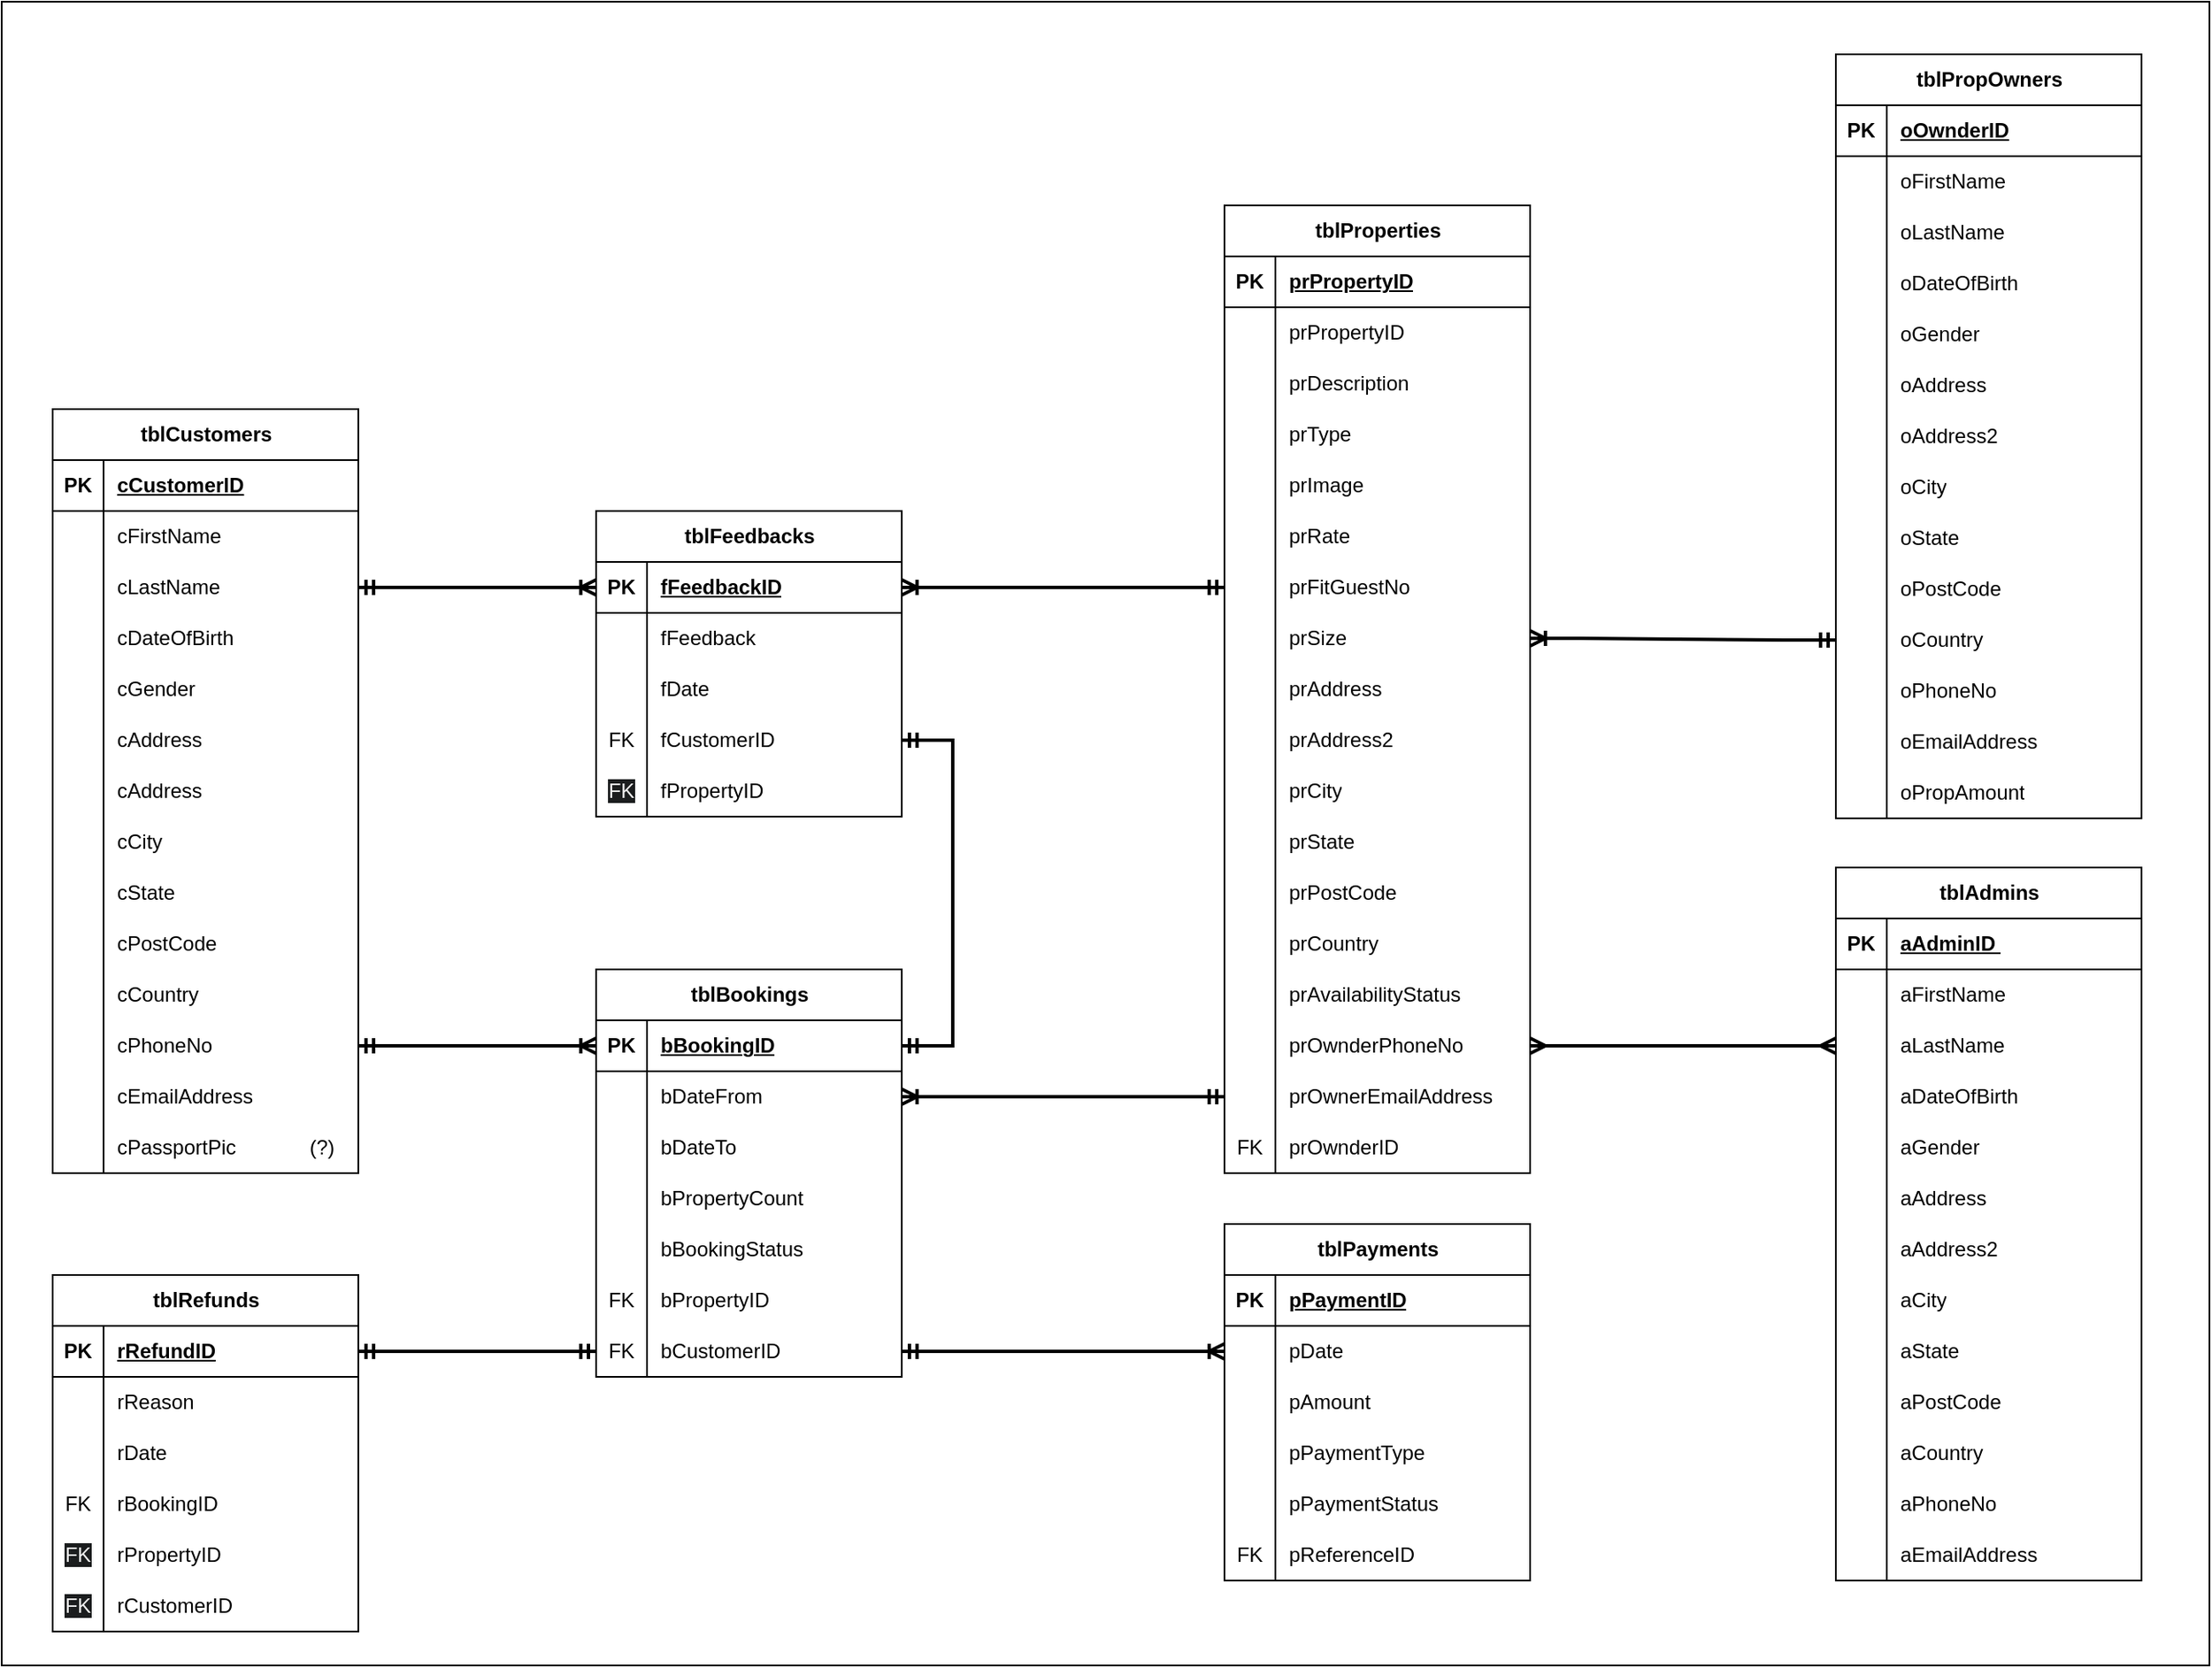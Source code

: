 <mxfile version="22.0.2" type="device">
  <diagram name="Page-1" id="KXWRe7oLJXVakzMOzXXp">
    <mxGraphModel dx="3178" dy="3902" grid="1" gridSize="10" guides="1" tooltips="1" connect="1" arrows="1" fold="1" page="1" pageScale="1" pageWidth="850" pageHeight="1100" background="none" math="0" shadow="0">
      <root>
        <mxCell id="0" />
        <mxCell id="1" parent="0" />
        <mxCell id="1Wp5J4Jn5cWvvnirZqzx-44" value="" style="rounded=0;whiteSpace=wrap;html=1;" vertex="1" parent="1">
          <mxGeometry x="-690" y="-2140" width="1300" height="980" as="geometry" />
        </mxCell>
        <mxCell id="x3IvvQepj5a2i421Peei-137" value="tblProperties" style="shape=table;startSize=30;container=1;collapsible=1;childLayout=tableLayout;fixedRows=1;rowLines=0;fontStyle=1;align=center;resizeLast=1;html=1;" parent="1" vertex="1">
          <mxGeometry x="30" y="-2020" width="180" height="570" as="geometry" />
        </mxCell>
        <mxCell id="x3IvvQepj5a2i421Peei-138" value="" style="shape=tableRow;horizontal=0;startSize=0;swimlaneHead=0;swimlaneBody=0;fillColor=none;collapsible=0;dropTarget=0;points=[[0,0.5],[1,0.5]];portConstraint=eastwest;top=0;left=0;right=0;bottom=1;" parent="x3IvvQepj5a2i421Peei-137" vertex="1">
          <mxGeometry y="30" width="180" height="30" as="geometry" />
        </mxCell>
        <mxCell id="x3IvvQepj5a2i421Peei-139" value="PK" style="shape=partialRectangle;connectable=0;fillColor=none;top=0;left=0;bottom=0;right=0;fontStyle=1;overflow=hidden;whiteSpace=wrap;html=1;" parent="x3IvvQepj5a2i421Peei-138" vertex="1">
          <mxGeometry width="30" height="30" as="geometry">
            <mxRectangle width="30" height="30" as="alternateBounds" />
          </mxGeometry>
        </mxCell>
        <mxCell id="x3IvvQepj5a2i421Peei-140" value="prPropertyID" style="shape=partialRectangle;connectable=0;fillColor=none;top=0;left=0;bottom=0;right=0;align=left;spacingLeft=6;fontStyle=5;overflow=hidden;whiteSpace=wrap;html=1;" parent="x3IvvQepj5a2i421Peei-138" vertex="1">
          <mxGeometry x="30" width="150" height="30" as="geometry">
            <mxRectangle width="150" height="30" as="alternateBounds" />
          </mxGeometry>
        </mxCell>
        <mxCell id="x3IvvQepj5a2i421Peei-141" value="" style="shape=tableRow;horizontal=0;startSize=0;swimlaneHead=0;swimlaneBody=0;fillColor=none;collapsible=0;dropTarget=0;points=[[0,0.5],[1,0.5]];portConstraint=eastwest;top=0;left=0;right=0;bottom=0;" parent="x3IvvQepj5a2i421Peei-137" vertex="1">
          <mxGeometry y="60" width="180" height="30" as="geometry" />
        </mxCell>
        <mxCell id="x3IvvQepj5a2i421Peei-142" value="" style="shape=partialRectangle;connectable=0;fillColor=none;top=0;left=0;bottom=0;right=0;editable=1;overflow=hidden;whiteSpace=wrap;html=1;" parent="x3IvvQepj5a2i421Peei-141" vertex="1">
          <mxGeometry width="30" height="30" as="geometry">
            <mxRectangle width="30" height="30" as="alternateBounds" />
          </mxGeometry>
        </mxCell>
        <mxCell id="x3IvvQepj5a2i421Peei-143" value="prPropertyID" style="shape=partialRectangle;connectable=0;fillColor=none;top=0;left=0;bottom=0;right=0;align=left;spacingLeft=6;overflow=hidden;whiteSpace=wrap;html=1;" parent="x3IvvQepj5a2i421Peei-141" vertex="1">
          <mxGeometry x="30" width="150" height="30" as="geometry">
            <mxRectangle width="150" height="30" as="alternateBounds" />
          </mxGeometry>
        </mxCell>
        <mxCell id="x3IvvQepj5a2i421Peei-144" value="" style="shape=tableRow;horizontal=0;startSize=0;swimlaneHead=0;swimlaneBody=0;fillColor=none;collapsible=0;dropTarget=0;points=[[0,0.5],[1,0.5]];portConstraint=eastwest;top=0;left=0;right=0;bottom=0;" parent="x3IvvQepj5a2i421Peei-137" vertex="1">
          <mxGeometry y="90" width="180" height="30" as="geometry" />
        </mxCell>
        <mxCell id="x3IvvQepj5a2i421Peei-145" value="" style="shape=partialRectangle;connectable=0;fillColor=none;top=0;left=0;bottom=0;right=0;editable=1;overflow=hidden;whiteSpace=wrap;html=1;" parent="x3IvvQepj5a2i421Peei-144" vertex="1">
          <mxGeometry width="30" height="30" as="geometry">
            <mxRectangle width="30" height="30" as="alternateBounds" />
          </mxGeometry>
        </mxCell>
        <mxCell id="x3IvvQepj5a2i421Peei-146" value="prDescription" style="shape=partialRectangle;connectable=0;fillColor=none;top=0;left=0;bottom=0;right=0;align=left;spacingLeft=6;overflow=hidden;whiteSpace=wrap;html=1;" parent="x3IvvQepj5a2i421Peei-144" vertex="1">
          <mxGeometry x="30" width="150" height="30" as="geometry">
            <mxRectangle width="150" height="30" as="alternateBounds" />
          </mxGeometry>
        </mxCell>
        <mxCell id="x3IvvQepj5a2i421Peei-147" value="" style="shape=tableRow;horizontal=0;startSize=0;swimlaneHead=0;swimlaneBody=0;fillColor=none;collapsible=0;dropTarget=0;points=[[0,0.5],[1,0.5]];portConstraint=eastwest;top=0;left=0;right=0;bottom=0;" parent="x3IvvQepj5a2i421Peei-137" vertex="1">
          <mxGeometry y="120" width="180" height="30" as="geometry" />
        </mxCell>
        <mxCell id="x3IvvQepj5a2i421Peei-148" value="" style="shape=partialRectangle;connectable=0;fillColor=none;top=0;left=0;bottom=0;right=0;editable=1;overflow=hidden;whiteSpace=wrap;html=1;" parent="x3IvvQepj5a2i421Peei-147" vertex="1">
          <mxGeometry width="30" height="30" as="geometry">
            <mxRectangle width="30" height="30" as="alternateBounds" />
          </mxGeometry>
        </mxCell>
        <mxCell id="x3IvvQepj5a2i421Peei-149" value="prType" style="shape=partialRectangle;connectable=0;fillColor=none;top=0;left=0;bottom=0;right=0;align=left;spacingLeft=6;overflow=hidden;whiteSpace=wrap;html=1;" parent="x3IvvQepj5a2i421Peei-147" vertex="1">
          <mxGeometry x="30" width="150" height="30" as="geometry">
            <mxRectangle width="150" height="30" as="alternateBounds" />
          </mxGeometry>
        </mxCell>
        <mxCell id="x3IvvQepj5a2i421Peei-150" value="" style="shape=tableRow;horizontal=0;startSize=0;swimlaneHead=0;swimlaneBody=0;fillColor=none;collapsible=0;dropTarget=0;points=[[0,0.5],[1,0.5]];portConstraint=eastwest;top=0;left=0;right=0;bottom=0;" parent="x3IvvQepj5a2i421Peei-137" vertex="1">
          <mxGeometry y="150" width="180" height="30" as="geometry" />
        </mxCell>
        <mxCell id="x3IvvQepj5a2i421Peei-151" value="" style="shape=partialRectangle;connectable=0;fillColor=none;top=0;left=0;bottom=0;right=0;editable=1;overflow=hidden;whiteSpace=wrap;html=1;" parent="x3IvvQepj5a2i421Peei-150" vertex="1">
          <mxGeometry width="30" height="30" as="geometry">
            <mxRectangle width="30" height="30" as="alternateBounds" />
          </mxGeometry>
        </mxCell>
        <mxCell id="x3IvvQepj5a2i421Peei-152" value="prImage" style="shape=partialRectangle;connectable=0;fillColor=none;top=0;left=0;bottom=0;right=0;align=left;spacingLeft=6;overflow=hidden;whiteSpace=wrap;html=1;" parent="x3IvvQepj5a2i421Peei-150" vertex="1">
          <mxGeometry x="30" width="150" height="30" as="geometry">
            <mxRectangle width="150" height="30" as="alternateBounds" />
          </mxGeometry>
        </mxCell>
        <mxCell id="x3IvvQepj5a2i421Peei-409" value="" style="shape=tableRow;horizontal=0;startSize=0;swimlaneHead=0;swimlaneBody=0;fillColor=none;collapsible=0;dropTarget=0;points=[[0,0.5],[1,0.5]];portConstraint=eastwest;top=0;left=0;right=0;bottom=0;" parent="x3IvvQepj5a2i421Peei-137" vertex="1">
          <mxGeometry y="180" width="180" height="30" as="geometry" />
        </mxCell>
        <mxCell id="x3IvvQepj5a2i421Peei-410" value="" style="shape=partialRectangle;connectable=0;fillColor=none;top=0;left=0;bottom=0;right=0;editable=1;overflow=hidden;whiteSpace=wrap;html=1;" parent="x3IvvQepj5a2i421Peei-409" vertex="1">
          <mxGeometry width="30" height="30" as="geometry">
            <mxRectangle width="30" height="30" as="alternateBounds" />
          </mxGeometry>
        </mxCell>
        <mxCell id="x3IvvQepj5a2i421Peei-411" value="prRate" style="shape=partialRectangle;connectable=0;fillColor=none;top=0;left=0;bottom=0;right=0;align=left;spacingLeft=6;overflow=hidden;whiteSpace=wrap;html=1;" parent="x3IvvQepj5a2i421Peei-409" vertex="1">
          <mxGeometry x="30" width="150" height="30" as="geometry">
            <mxRectangle width="150" height="30" as="alternateBounds" />
          </mxGeometry>
        </mxCell>
        <mxCell id="x3IvvQepj5a2i421Peei-412" value="" style="shape=tableRow;horizontal=0;startSize=0;swimlaneHead=0;swimlaneBody=0;fillColor=none;collapsible=0;dropTarget=0;points=[[0,0.5],[1,0.5]];portConstraint=eastwest;top=0;left=0;right=0;bottom=0;" parent="x3IvvQepj5a2i421Peei-137" vertex="1">
          <mxGeometry y="210" width="180" height="30" as="geometry" />
        </mxCell>
        <mxCell id="x3IvvQepj5a2i421Peei-413" value="" style="shape=partialRectangle;connectable=0;fillColor=none;top=0;left=0;bottom=0;right=0;editable=1;overflow=hidden;whiteSpace=wrap;html=1;" parent="x3IvvQepj5a2i421Peei-412" vertex="1">
          <mxGeometry width="30" height="30" as="geometry">
            <mxRectangle width="30" height="30" as="alternateBounds" />
          </mxGeometry>
        </mxCell>
        <mxCell id="x3IvvQepj5a2i421Peei-414" value="prFitGuestNo" style="shape=partialRectangle;connectable=0;fillColor=none;top=0;left=0;bottom=0;right=0;align=left;spacingLeft=6;overflow=hidden;whiteSpace=wrap;html=1;" parent="x3IvvQepj5a2i421Peei-412" vertex="1">
          <mxGeometry x="30" width="150" height="30" as="geometry">
            <mxRectangle width="150" height="30" as="alternateBounds" />
          </mxGeometry>
        </mxCell>
        <mxCell id="x3IvvQepj5a2i421Peei-415" value="" style="shape=tableRow;horizontal=0;startSize=0;swimlaneHead=0;swimlaneBody=0;fillColor=none;collapsible=0;dropTarget=0;points=[[0,0.5],[1,0.5]];portConstraint=eastwest;top=0;left=0;right=0;bottom=0;" parent="x3IvvQepj5a2i421Peei-137" vertex="1">
          <mxGeometry y="240" width="180" height="30" as="geometry" />
        </mxCell>
        <mxCell id="x3IvvQepj5a2i421Peei-416" value="" style="shape=partialRectangle;connectable=0;fillColor=none;top=0;left=0;bottom=0;right=0;editable=1;overflow=hidden;whiteSpace=wrap;html=1;" parent="x3IvvQepj5a2i421Peei-415" vertex="1">
          <mxGeometry width="30" height="30" as="geometry">
            <mxRectangle width="30" height="30" as="alternateBounds" />
          </mxGeometry>
        </mxCell>
        <mxCell id="x3IvvQepj5a2i421Peei-417" value="prSize" style="shape=partialRectangle;connectable=0;fillColor=none;top=0;left=0;bottom=0;right=0;align=left;spacingLeft=6;overflow=hidden;whiteSpace=wrap;html=1;" parent="x3IvvQepj5a2i421Peei-415" vertex="1">
          <mxGeometry x="30" width="150" height="30" as="geometry">
            <mxRectangle width="150" height="30" as="alternateBounds" />
          </mxGeometry>
        </mxCell>
        <mxCell id="x3IvvQepj5a2i421Peei-418" value="" style="shape=tableRow;horizontal=0;startSize=0;swimlaneHead=0;swimlaneBody=0;fillColor=none;collapsible=0;dropTarget=0;points=[[0,0.5],[1,0.5]];portConstraint=eastwest;top=0;left=0;right=0;bottom=0;" parent="x3IvvQepj5a2i421Peei-137" vertex="1">
          <mxGeometry y="270" width="180" height="30" as="geometry" />
        </mxCell>
        <mxCell id="x3IvvQepj5a2i421Peei-419" value="" style="shape=partialRectangle;connectable=0;fillColor=none;top=0;left=0;bottom=0;right=0;editable=1;overflow=hidden;whiteSpace=wrap;html=1;" parent="x3IvvQepj5a2i421Peei-418" vertex="1">
          <mxGeometry width="30" height="30" as="geometry">
            <mxRectangle width="30" height="30" as="alternateBounds" />
          </mxGeometry>
        </mxCell>
        <mxCell id="x3IvvQepj5a2i421Peei-420" value="prAddress" style="shape=partialRectangle;connectable=0;fillColor=none;top=0;left=0;bottom=0;right=0;align=left;spacingLeft=6;overflow=hidden;whiteSpace=wrap;html=1;" parent="x3IvvQepj5a2i421Peei-418" vertex="1">
          <mxGeometry x="30" width="150" height="30" as="geometry">
            <mxRectangle width="150" height="30" as="alternateBounds" />
          </mxGeometry>
        </mxCell>
        <mxCell id="x3IvvQepj5a2i421Peei-421" value="" style="shape=tableRow;horizontal=0;startSize=0;swimlaneHead=0;swimlaneBody=0;fillColor=none;collapsible=0;dropTarget=0;points=[[0,0.5],[1,0.5]];portConstraint=eastwest;top=0;left=0;right=0;bottom=0;" parent="x3IvvQepj5a2i421Peei-137" vertex="1">
          <mxGeometry y="300" width="180" height="30" as="geometry" />
        </mxCell>
        <mxCell id="x3IvvQepj5a2i421Peei-422" value="" style="shape=partialRectangle;connectable=0;fillColor=none;top=0;left=0;bottom=0;right=0;editable=1;overflow=hidden;whiteSpace=wrap;html=1;" parent="x3IvvQepj5a2i421Peei-421" vertex="1">
          <mxGeometry width="30" height="30" as="geometry">
            <mxRectangle width="30" height="30" as="alternateBounds" />
          </mxGeometry>
        </mxCell>
        <mxCell id="x3IvvQepj5a2i421Peei-423" value="prAddress2" style="shape=partialRectangle;connectable=0;fillColor=none;top=0;left=0;bottom=0;right=0;align=left;spacingLeft=6;overflow=hidden;whiteSpace=wrap;html=1;" parent="x3IvvQepj5a2i421Peei-421" vertex="1">
          <mxGeometry x="30" width="150" height="30" as="geometry">
            <mxRectangle width="150" height="30" as="alternateBounds" />
          </mxGeometry>
        </mxCell>
        <mxCell id="x3IvvQepj5a2i421Peei-424" value="" style="shape=tableRow;horizontal=0;startSize=0;swimlaneHead=0;swimlaneBody=0;fillColor=none;collapsible=0;dropTarget=0;points=[[0,0.5],[1,0.5]];portConstraint=eastwest;top=0;left=0;right=0;bottom=0;" parent="x3IvvQepj5a2i421Peei-137" vertex="1">
          <mxGeometry y="330" width="180" height="30" as="geometry" />
        </mxCell>
        <mxCell id="x3IvvQepj5a2i421Peei-425" value="" style="shape=partialRectangle;connectable=0;fillColor=none;top=0;left=0;bottom=0;right=0;editable=1;overflow=hidden;whiteSpace=wrap;html=1;" parent="x3IvvQepj5a2i421Peei-424" vertex="1">
          <mxGeometry width="30" height="30" as="geometry">
            <mxRectangle width="30" height="30" as="alternateBounds" />
          </mxGeometry>
        </mxCell>
        <mxCell id="x3IvvQepj5a2i421Peei-426" value="prCity" style="shape=partialRectangle;connectable=0;fillColor=none;top=0;left=0;bottom=0;right=0;align=left;spacingLeft=6;overflow=hidden;whiteSpace=wrap;html=1;" parent="x3IvvQepj5a2i421Peei-424" vertex="1">
          <mxGeometry x="30" width="150" height="30" as="geometry">
            <mxRectangle width="150" height="30" as="alternateBounds" />
          </mxGeometry>
        </mxCell>
        <mxCell id="x3IvvQepj5a2i421Peei-427" value="" style="shape=tableRow;horizontal=0;startSize=0;swimlaneHead=0;swimlaneBody=0;fillColor=none;collapsible=0;dropTarget=0;points=[[0,0.5],[1,0.5]];portConstraint=eastwest;top=0;left=0;right=0;bottom=0;" parent="x3IvvQepj5a2i421Peei-137" vertex="1">
          <mxGeometry y="360" width="180" height="30" as="geometry" />
        </mxCell>
        <mxCell id="x3IvvQepj5a2i421Peei-428" value="" style="shape=partialRectangle;connectable=0;fillColor=none;top=0;left=0;bottom=0;right=0;editable=1;overflow=hidden;whiteSpace=wrap;html=1;" parent="x3IvvQepj5a2i421Peei-427" vertex="1">
          <mxGeometry width="30" height="30" as="geometry">
            <mxRectangle width="30" height="30" as="alternateBounds" />
          </mxGeometry>
        </mxCell>
        <mxCell id="x3IvvQepj5a2i421Peei-429" value="prState" style="shape=partialRectangle;connectable=0;fillColor=none;top=0;left=0;bottom=0;right=0;align=left;spacingLeft=6;overflow=hidden;whiteSpace=wrap;html=1;" parent="x3IvvQepj5a2i421Peei-427" vertex="1">
          <mxGeometry x="30" width="150" height="30" as="geometry">
            <mxRectangle width="150" height="30" as="alternateBounds" />
          </mxGeometry>
        </mxCell>
        <mxCell id="x3IvvQepj5a2i421Peei-430" value="" style="shape=tableRow;horizontal=0;startSize=0;swimlaneHead=0;swimlaneBody=0;fillColor=none;collapsible=0;dropTarget=0;points=[[0,0.5],[1,0.5]];portConstraint=eastwest;top=0;left=0;right=0;bottom=0;" parent="x3IvvQepj5a2i421Peei-137" vertex="1">
          <mxGeometry y="390" width="180" height="30" as="geometry" />
        </mxCell>
        <mxCell id="x3IvvQepj5a2i421Peei-431" value="" style="shape=partialRectangle;connectable=0;fillColor=none;top=0;left=0;bottom=0;right=0;editable=1;overflow=hidden;whiteSpace=wrap;html=1;" parent="x3IvvQepj5a2i421Peei-430" vertex="1">
          <mxGeometry width="30" height="30" as="geometry">
            <mxRectangle width="30" height="30" as="alternateBounds" />
          </mxGeometry>
        </mxCell>
        <mxCell id="x3IvvQepj5a2i421Peei-432" value="prPostCode" style="shape=partialRectangle;connectable=0;fillColor=none;top=0;left=0;bottom=0;right=0;align=left;spacingLeft=6;overflow=hidden;whiteSpace=wrap;html=1;" parent="x3IvvQepj5a2i421Peei-430" vertex="1">
          <mxGeometry x="30" width="150" height="30" as="geometry">
            <mxRectangle width="150" height="30" as="alternateBounds" />
          </mxGeometry>
        </mxCell>
        <mxCell id="x3IvvQepj5a2i421Peei-473" value="" style="shape=tableRow;horizontal=0;startSize=0;swimlaneHead=0;swimlaneBody=0;fillColor=none;collapsible=0;dropTarget=0;points=[[0,0.5],[1,0.5]];portConstraint=eastwest;top=0;left=0;right=0;bottom=0;" parent="x3IvvQepj5a2i421Peei-137" vertex="1">
          <mxGeometry y="420" width="180" height="30" as="geometry" />
        </mxCell>
        <mxCell id="x3IvvQepj5a2i421Peei-474" value="" style="shape=partialRectangle;connectable=0;fillColor=none;top=0;left=0;bottom=0;right=0;editable=1;overflow=hidden;whiteSpace=wrap;html=1;" parent="x3IvvQepj5a2i421Peei-473" vertex="1">
          <mxGeometry width="30" height="30" as="geometry">
            <mxRectangle width="30" height="30" as="alternateBounds" />
          </mxGeometry>
        </mxCell>
        <mxCell id="x3IvvQepj5a2i421Peei-475" value="prCountry" style="shape=partialRectangle;connectable=0;fillColor=none;top=0;left=0;bottom=0;right=0;align=left;spacingLeft=6;overflow=hidden;whiteSpace=wrap;html=1;" parent="x3IvvQepj5a2i421Peei-473" vertex="1">
          <mxGeometry x="30" width="150" height="30" as="geometry">
            <mxRectangle width="150" height="30" as="alternateBounds" />
          </mxGeometry>
        </mxCell>
        <mxCell id="x3IvvQepj5a2i421Peei-476" value="" style="shape=tableRow;horizontal=0;startSize=0;swimlaneHead=0;swimlaneBody=0;fillColor=none;collapsible=0;dropTarget=0;points=[[0,0.5],[1,0.5]];portConstraint=eastwest;top=0;left=0;right=0;bottom=0;" parent="x3IvvQepj5a2i421Peei-137" vertex="1">
          <mxGeometry y="450" width="180" height="30" as="geometry" />
        </mxCell>
        <mxCell id="x3IvvQepj5a2i421Peei-477" value="" style="shape=partialRectangle;connectable=0;fillColor=none;top=0;left=0;bottom=0;right=0;editable=1;overflow=hidden;whiteSpace=wrap;html=1;" parent="x3IvvQepj5a2i421Peei-476" vertex="1">
          <mxGeometry width="30" height="30" as="geometry">
            <mxRectangle width="30" height="30" as="alternateBounds" />
          </mxGeometry>
        </mxCell>
        <mxCell id="x3IvvQepj5a2i421Peei-478" value="prAvailabilityStatus" style="shape=partialRectangle;connectable=0;fillColor=none;top=0;left=0;bottom=0;right=0;align=left;spacingLeft=6;overflow=hidden;whiteSpace=wrap;html=1;" parent="x3IvvQepj5a2i421Peei-476" vertex="1">
          <mxGeometry x="30" width="150" height="30" as="geometry">
            <mxRectangle width="150" height="30" as="alternateBounds" />
          </mxGeometry>
        </mxCell>
        <mxCell id="x3IvvQepj5a2i421Peei-479" value="" style="shape=tableRow;horizontal=0;startSize=0;swimlaneHead=0;swimlaneBody=0;fillColor=none;collapsible=0;dropTarget=0;points=[[0,0.5],[1,0.5]];portConstraint=eastwest;top=0;left=0;right=0;bottom=0;" parent="x3IvvQepj5a2i421Peei-137" vertex="1">
          <mxGeometry y="480" width="180" height="30" as="geometry" />
        </mxCell>
        <mxCell id="x3IvvQepj5a2i421Peei-480" value="" style="shape=partialRectangle;connectable=0;fillColor=none;top=0;left=0;bottom=0;right=0;editable=1;overflow=hidden;whiteSpace=wrap;html=1;" parent="x3IvvQepj5a2i421Peei-479" vertex="1">
          <mxGeometry width="30" height="30" as="geometry">
            <mxRectangle width="30" height="30" as="alternateBounds" />
          </mxGeometry>
        </mxCell>
        <mxCell id="x3IvvQepj5a2i421Peei-481" value="prOwnderPhoneNo" style="shape=partialRectangle;connectable=0;fillColor=none;top=0;left=0;bottom=0;right=0;align=left;spacingLeft=6;overflow=hidden;whiteSpace=wrap;html=1;" parent="x3IvvQepj5a2i421Peei-479" vertex="1">
          <mxGeometry x="30" width="150" height="30" as="geometry">
            <mxRectangle width="150" height="30" as="alternateBounds" />
          </mxGeometry>
        </mxCell>
        <mxCell id="x3IvvQepj5a2i421Peei-482" value="" style="shape=tableRow;horizontal=0;startSize=0;swimlaneHead=0;swimlaneBody=0;fillColor=none;collapsible=0;dropTarget=0;points=[[0,0.5],[1,0.5]];portConstraint=eastwest;top=0;left=0;right=0;bottom=0;" parent="x3IvvQepj5a2i421Peei-137" vertex="1">
          <mxGeometry y="510" width="180" height="30" as="geometry" />
        </mxCell>
        <mxCell id="x3IvvQepj5a2i421Peei-483" value="" style="shape=partialRectangle;connectable=0;fillColor=none;top=0;left=0;bottom=0;right=0;editable=1;overflow=hidden;whiteSpace=wrap;html=1;" parent="x3IvvQepj5a2i421Peei-482" vertex="1">
          <mxGeometry width="30" height="30" as="geometry">
            <mxRectangle width="30" height="30" as="alternateBounds" />
          </mxGeometry>
        </mxCell>
        <mxCell id="x3IvvQepj5a2i421Peei-484" value="prOwnerEmailAddress" style="shape=partialRectangle;connectable=0;fillColor=none;top=0;left=0;bottom=0;right=0;align=left;spacingLeft=6;overflow=hidden;whiteSpace=wrap;html=1;" parent="x3IvvQepj5a2i421Peei-482" vertex="1">
          <mxGeometry x="30" width="150" height="30" as="geometry">
            <mxRectangle width="150" height="30" as="alternateBounds" />
          </mxGeometry>
        </mxCell>
        <mxCell id="x3IvvQepj5a2i421Peei-485" value="" style="shape=tableRow;horizontal=0;startSize=0;swimlaneHead=0;swimlaneBody=0;fillColor=none;collapsible=0;dropTarget=0;points=[[0,0.5],[1,0.5]];portConstraint=eastwest;top=0;left=0;right=0;bottom=0;" parent="x3IvvQepj5a2i421Peei-137" vertex="1">
          <mxGeometry y="540" width="180" height="30" as="geometry" />
        </mxCell>
        <mxCell id="x3IvvQepj5a2i421Peei-486" value="FK" style="shape=partialRectangle;connectable=0;fillColor=none;top=0;left=0;bottom=0;right=0;editable=1;overflow=hidden;whiteSpace=wrap;html=1;" parent="x3IvvQepj5a2i421Peei-485" vertex="1">
          <mxGeometry width="30" height="30" as="geometry">
            <mxRectangle width="30" height="30" as="alternateBounds" />
          </mxGeometry>
        </mxCell>
        <mxCell id="x3IvvQepj5a2i421Peei-487" value="prOwnderID&amp;nbsp; &amp;nbsp; &amp;nbsp; &amp;nbsp; &amp;nbsp; &amp;nbsp; &amp;nbsp;&amp;nbsp;" style="shape=partialRectangle;connectable=0;fillColor=none;top=0;left=0;bottom=0;right=0;align=left;spacingLeft=6;overflow=hidden;whiteSpace=wrap;html=1;" parent="x3IvvQepj5a2i421Peei-485" vertex="1">
          <mxGeometry x="30" width="150" height="30" as="geometry">
            <mxRectangle width="150" height="30" as="alternateBounds" />
          </mxGeometry>
        </mxCell>
        <mxCell id="x3IvvQepj5a2i421Peei-180" value="tblPropOwners" style="shape=table;startSize=30;container=1;collapsible=1;childLayout=tableLayout;fixedRows=1;rowLines=0;fontStyle=1;align=center;resizeLast=1;html=1;" parent="1" vertex="1">
          <mxGeometry x="390" y="-2109" width="180" height="450" as="geometry" />
        </mxCell>
        <mxCell id="x3IvvQepj5a2i421Peei-181" value="" style="shape=tableRow;horizontal=0;startSize=0;swimlaneHead=0;swimlaneBody=0;fillColor=none;collapsible=0;dropTarget=0;points=[[0,0.5],[1,0.5]];portConstraint=eastwest;top=0;left=0;right=0;bottom=1;" parent="x3IvvQepj5a2i421Peei-180" vertex="1">
          <mxGeometry y="30" width="180" height="30" as="geometry" />
        </mxCell>
        <mxCell id="x3IvvQepj5a2i421Peei-182" value="PK" style="shape=partialRectangle;connectable=0;fillColor=none;top=0;left=0;bottom=0;right=0;fontStyle=1;overflow=hidden;whiteSpace=wrap;html=1;" parent="x3IvvQepj5a2i421Peei-181" vertex="1">
          <mxGeometry width="30" height="30" as="geometry">
            <mxRectangle width="30" height="30" as="alternateBounds" />
          </mxGeometry>
        </mxCell>
        <mxCell id="x3IvvQepj5a2i421Peei-183" value="oOwnderID" style="shape=partialRectangle;connectable=0;fillColor=none;top=0;left=0;bottom=0;right=0;align=left;spacingLeft=6;fontStyle=5;overflow=hidden;whiteSpace=wrap;html=1;" parent="x3IvvQepj5a2i421Peei-181" vertex="1">
          <mxGeometry x="30" width="150" height="30" as="geometry">
            <mxRectangle width="150" height="30" as="alternateBounds" />
          </mxGeometry>
        </mxCell>
        <mxCell id="x3IvvQepj5a2i421Peei-184" value="" style="shape=tableRow;horizontal=0;startSize=0;swimlaneHead=0;swimlaneBody=0;fillColor=none;collapsible=0;dropTarget=0;points=[[0,0.5],[1,0.5]];portConstraint=eastwest;top=0;left=0;right=0;bottom=0;" parent="x3IvvQepj5a2i421Peei-180" vertex="1">
          <mxGeometry y="60" width="180" height="30" as="geometry" />
        </mxCell>
        <mxCell id="x3IvvQepj5a2i421Peei-185" value="" style="shape=partialRectangle;connectable=0;fillColor=none;top=0;left=0;bottom=0;right=0;editable=1;overflow=hidden;whiteSpace=wrap;html=1;" parent="x3IvvQepj5a2i421Peei-184" vertex="1">
          <mxGeometry width="30" height="30" as="geometry">
            <mxRectangle width="30" height="30" as="alternateBounds" />
          </mxGeometry>
        </mxCell>
        <mxCell id="x3IvvQepj5a2i421Peei-186" value="oFirstName" style="shape=partialRectangle;connectable=0;fillColor=none;top=0;left=0;bottom=0;right=0;align=left;spacingLeft=6;overflow=hidden;whiteSpace=wrap;html=1;" parent="x3IvvQepj5a2i421Peei-184" vertex="1">
          <mxGeometry x="30" width="150" height="30" as="geometry">
            <mxRectangle width="150" height="30" as="alternateBounds" />
          </mxGeometry>
        </mxCell>
        <mxCell id="x3IvvQepj5a2i421Peei-187" value="" style="shape=tableRow;horizontal=0;startSize=0;swimlaneHead=0;swimlaneBody=0;fillColor=none;collapsible=0;dropTarget=0;points=[[0,0.5],[1,0.5]];portConstraint=eastwest;top=0;left=0;right=0;bottom=0;" parent="x3IvvQepj5a2i421Peei-180" vertex="1">
          <mxGeometry y="90" width="180" height="30" as="geometry" />
        </mxCell>
        <mxCell id="x3IvvQepj5a2i421Peei-188" value="" style="shape=partialRectangle;connectable=0;fillColor=none;top=0;left=0;bottom=0;right=0;editable=1;overflow=hidden;whiteSpace=wrap;html=1;" parent="x3IvvQepj5a2i421Peei-187" vertex="1">
          <mxGeometry width="30" height="30" as="geometry">
            <mxRectangle width="30" height="30" as="alternateBounds" />
          </mxGeometry>
        </mxCell>
        <mxCell id="x3IvvQepj5a2i421Peei-189" value="oLastName" style="shape=partialRectangle;connectable=0;fillColor=none;top=0;left=0;bottom=0;right=0;align=left;spacingLeft=6;overflow=hidden;whiteSpace=wrap;html=1;" parent="x3IvvQepj5a2i421Peei-187" vertex="1">
          <mxGeometry x="30" width="150" height="30" as="geometry">
            <mxRectangle width="150" height="30" as="alternateBounds" />
          </mxGeometry>
        </mxCell>
        <mxCell id="x3IvvQepj5a2i421Peei-190" value="" style="shape=tableRow;horizontal=0;startSize=0;swimlaneHead=0;swimlaneBody=0;fillColor=none;collapsible=0;dropTarget=0;points=[[0,0.5],[1,0.5]];portConstraint=eastwest;top=0;left=0;right=0;bottom=0;" parent="x3IvvQepj5a2i421Peei-180" vertex="1">
          <mxGeometry y="120" width="180" height="30" as="geometry" />
        </mxCell>
        <mxCell id="x3IvvQepj5a2i421Peei-191" value="" style="shape=partialRectangle;connectable=0;fillColor=none;top=0;left=0;bottom=0;right=0;editable=1;overflow=hidden;whiteSpace=wrap;html=1;" parent="x3IvvQepj5a2i421Peei-190" vertex="1">
          <mxGeometry width="30" height="30" as="geometry">
            <mxRectangle width="30" height="30" as="alternateBounds" />
          </mxGeometry>
        </mxCell>
        <mxCell id="x3IvvQepj5a2i421Peei-192" value="oDateOfBirth" style="shape=partialRectangle;connectable=0;fillColor=none;top=0;left=0;bottom=0;right=0;align=left;spacingLeft=6;overflow=hidden;whiteSpace=wrap;html=1;" parent="x3IvvQepj5a2i421Peei-190" vertex="1">
          <mxGeometry x="30" width="150" height="30" as="geometry">
            <mxRectangle width="150" height="30" as="alternateBounds" />
          </mxGeometry>
        </mxCell>
        <mxCell id="x3IvvQepj5a2i421Peei-193" value="" style="shape=tableRow;horizontal=0;startSize=0;swimlaneHead=0;swimlaneBody=0;fillColor=none;collapsible=0;dropTarget=0;points=[[0,0.5],[1,0.5]];portConstraint=eastwest;top=0;left=0;right=0;bottom=0;" parent="x3IvvQepj5a2i421Peei-180" vertex="1">
          <mxGeometry y="150" width="180" height="30" as="geometry" />
        </mxCell>
        <mxCell id="x3IvvQepj5a2i421Peei-194" value="" style="shape=partialRectangle;connectable=0;fillColor=none;top=0;left=0;bottom=0;right=0;editable=1;overflow=hidden;whiteSpace=wrap;html=1;" parent="x3IvvQepj5a2i421Peei-193" vertex="1">
          <mxGeometry width="30" height="30" as="geometry">
            <mxRectangle width="30" height="30" as="alternateBounds" />
          </mxGeometry>
        </mxCell>
        <mxCell id="x3IvvQepj5a2i421Peei-195" value="oGender" style="shape=partialRectangle;connectable=0;fillColor=none;top=0;left=0;bottom=0;right=0;align=left;spacingLeft=6;overflow=hidden;whiteSpace=wrap;html=1;" parent="x3IvvQepj5a2i421Peei-193" vertex="1">
          <mxGeometry x="30" width="150" height="30" as="geometry">
            <mxRectangle width="150" height="30" as="alternateBounds" />
          </mxGeometry>
        </mxCell>
        <mxCell id="x3IvvQepj5a2i421Peei-196" value="" style="shape=tableRow;horizontal=0;startSize=0;swimlaneHead=0;swimlaneBody=0;fillColor=none;collapsible=0;dropTarget=0;points=[[0,0.5],[1,0.5]];portConstraint=eastwest;top=0;left=0;right=0;bottom=0;" parent="x3IvvQepj5a2i421Peei-180" vertex="1">
          <mxGeometry y="180" width="180" height="30" as="geometry" />
        </mxCell>
        <mxCell id="x3IvvQepj5a2i421Peei-197" value="" style="shape=partialRectangle;connectable=0;fillColor=none;top=0;left=0;bottom=0;right=0;editable=1;overflow=hidden;whiteSpace=wrap;html=1;" parent="x3IvvQepj5a2i421Peei-196" vertex="1">
          <mxGeometry width="30" height="30" as="geometry">
            <mxRectangle width="30" height="30" as="alternateBounds" />
          </mxGeometry>
        </mxCell>
        <mxCell id="x3IvvQepj5a2i421Peei-198" value="oAddress" style="shape=partialRectangle;connectable=0;fillColor=none;top=0;left=0;bottom=0;right=0;align=left;spacingLeft=6;overflow=hidden;whiteSpace=wrap;html=1;" parent="x3IvvQepj5a2i421Peei-196" vertex="1">
          <mxGeometry x="30" width="150" height="30" as="geometry">
            <mxRectangle width="150" height="30" as="alternateBounds" />
          </mxGeometry>
        </mxCell>
        <mxCell id="x3IvvQepj5a2i421Peei-199" value="" style="shape=tableRow;horizontal=0;startSize=0;swimlaneHead=0;swimlaneBody=0;fillColor=none;collapsible=0;dropTarget=0;points=[[0,0.5],[1,0.5]];portConstraint=eastwest;top=0;left=0;right=0;bottom=0;" parent="x3IvvQepj5a2i421Peei-180" vertex="1">
          <mxGeometry y="210" width="180" height="30" as="geometry" />
        </mxCell>
        <mxCell id="x3IvvQepj5a2i421Peei-200" value="" style="shape=partialRectangle;connectable=0;fillColor=none;top=0;left=0;bottom=0;right=0;editable=1;overflow=hidden;whiteSpace=wrap;html=1;" parent="x3IvvQepj5a2i421Peei-199" vertex="1">
          <mxGeometry width="30" height="30" as="geometry">
            <mxRectangle width="30" height="30" as="alternateBounds" />
          </mxGeometry>
        </mxCell>
        <mxCell id="x3IvvQepj5a2i421Peei-201" value="oAddress2" style="shape=partialRectangle;connectable=0;fillColor=none;top=0;left=0;bottom=0;right=0;align=left;spacingLeft=6;overflow=hidden;whiteSpace=wrap;html=1;" parent="x3IvvQepj5a2i421Peei-199" vertex="1">
          <mxGeometry x="30" width="150" height="30" as="geometry">
            <mxRectangle width="150" height="30" as="alternateBounds" />
          </mxGeometry>
        </mxCell>
        <mxCell id="x3IvvQepj5a2i421Peei-202" value="" style="shape=tableRow;horizontal=0;startSize=0;swimlaneHead=0;swimlaneBody=0;fillColor=none;collapsible=0;dropTarget=0;points=[[0,0.5],[1,0.5]];portConstraint=eastwest;top=0;left=0;right=0;bottom=0;" parent="x3IvvQepj5a2i421Peei-180" vertex="1">
          <mxGeometry y="240" width="180" height="30" as="geometry" />
        </mxCell>
        <mxCell id="x3IvvQepj5a2i421Peei-203" value="" style="shape=partialRectangle;connectable=0;fillColor=none;top=0;left=0;bottom=0;right=0;editable=1;overflow=hidden;whiteSpace=wrap;html=1;" parent="x3IvvQepj5a2i421Peei-202" vertex="1">
          <mxGeometry width="30" height="30" as="geometry">
            <mxRectangle width="30" height="30" as="alternateBounds" />
          </mxGeometry>
        </mxCell>
        <mxCell id="x3IvvQepj5a2i421Peei-204" value="oCity" style="shape=partialRectangle;connectable=0;fillColor=none;top=0;left=0;bottom=0;right=0;align=left;spacingLeft=6;overflow=hidden;whiteSpace=wrap;html=1;" parent="x3IvvQepj5a2i421Peei-202" vertex="1">
          <mxGeometry x="30" width="150" height="30" as="geometry">
            <mxRectangle width="150" height="30" as="alternateBounds" />
          </mxGeometry>
        </mxCell>
        <mxCell id="x3IvvQepj5a2i421Peei-205" value="" style="shape=tableRow;horizontal=0;startSize=0;swimlaneHead=0;swimlaneBody=0;fillColor=none;collapsible=0;dropTarget=0;points=[[0,0.5],[1,0.5]];portConstraint=eastwest;top=0;left=0;right=0;bottom=0;" parent="x3IvvQepj5a2i421Peei-180" vertex="1">
          <mxGeometry y="270" width="180" height="30" as="geometry" />
        </mxCell>
        <mxCell id="x3IvvQepj5a2i421Peei-206" value="" style="shape=partialRectangle;connectable=0;fillColor=none;top=0;left=0;bottom=0;right=0;editable=1;overflow=hidden;whiteSpace=wrap;html=1;" parent="x3IvvQepj5a2i421Peei-205" vertex="1">
          <mxGeometry width="30" height="30" as="geometry">
            <mxRectangle width="30" height="30" as="alternateBounds" />
          </mxGeometry>
        </mxCell>
        <mxCell id="x3IvvQepj5a2i421Peei-207" value="oState" style="shape=partialRectangle;connectable=0;fillColor=none;top=0;left=0;bottom=0;right=0;align=left;spacingLeft=6;overflow=hidden;whiteSpace=wrap;html=1;" parent="x3IvvQepj5a2i421Peei-205" vertex="1">
          <mxGeometry x="30" width="150" height="30" as="geometry">
            <mxRectangle width="150" height="30" as="alternateBounds" />
          </mxGeometry>
        </mxCell>
        <mxCell id="x3IvvQepj5a2i421Peei-208" value="" style="shape=tableRow;horizontal=0;startSize=0;swimlaneHead=0;swimlaneBody=0;fillColor=none;collapsible=0;dropTarget=0;points=[[0,0.5],[1,0.5]];portConstraint=eastwest;top=0;left=0;right=0;bottom=0;" parent="x3IvvQepj5a2i421Peei-180" vertex="1">
          <mxGeometry y="300" width="180" height="30" as="geometry" />
        </mxCell>
        <mxCell id="x3IvvQepj5a2i421Peei-209" value="" style="shape=partialRectangle;connectable=0;fillColor=none;top=0;left=0;bottom=0;right=0;editable=1;overflow=hidden;whiteSpace=wrap;html=1;" parent="x3IvvQepj5a2i421Peei-208" vertex="1">
          <mxGeometry width="30" height="30" as="geometry">
            <mxRectangle width="30" height="30" as="alternateBounds" />
          </mxGeometry>
        </mxCell>
        <mxCell id="x3IvvQepj5a2i421Peei-210" value="oPostCode" style="shape=partialRectangle;connectable=0;fillColor=none;top=0;left=0;bottom=0;right=0;align=left;spacingLeft=6;overflow=hidden;whiteSpace=wrap;html=1;" parent="x3IvvQepj5a2i421Peei-208" vertex="1">
          <mxGeometry x="30" width="150" height="30" as="geometry">
            <mxRectangle width="150" height="30" as="alternateBounds" />
          </mxGeometry>
        </mxCell>
        <mxCell id="x3IvvQepj5a2i421Peei-211" value="" style="shape=tableRow;horizontal=0;startSize=0;swimlaneHead=0;swimlaneBody=0;fillColor=none;collapsible=0;dropTarget=0;points=[[0,0.5],[1,0.5]];portConstraint=eastwest;top=0;left=0;right=0;bottom=0;" parent="x3IvvQepj5a2i421Peei-180" vertex="1">
          <mxGeometry y="330" width="180" height="30" as="geometry" />
        </mxCell>
        <mxCell id="x3IvvQepj5a2i421Peei-212" value="" style="shape=partialRectangle;connectable=0;fillColor=none;top=0;left=0;bottom=0;right=0;editable=1;overflow=hidden;whiteSpace=wrap;html=1;" parent="x3IvvQepj5a2i421Peei-211" vertex="1">
          <mxGeometry width="30" height="30" as="geometry">
            <mxRectangle width="30" height="30" as="alternateBounds" />
          </mxGeometry>
        </mxCell>
        <mxCell id="x3IvvQepj5a2i421Peei-213" value="oCountry" style="shape=partialRectangle;connectable=0;fillColor=none;top=0;left=0;bottom=0;right=0;align=left;spacingLeft=6;overflow=hidden;whiteSpace=wrap;html=1;" parent="x3IvvQepj5a2i421Peei-211" vertex="1">
          <mxGeometry x="30" width="150" height="30" as="geometry">
            <mxRectangle width="150" height="30" as="alternateBounds" />
          </mxGeometry>
        </mxCell>
        <mxCell id="x3IvvQepj5a2i421Peei-214" value="" style="shape=tableRow;horizontal=0;startSize=0;swimlaneHead=0;swimlaneBody=0;fillColor=none;collapsible=0;dropTarget=0;points=[[0,0.5],[1,0.5]];portConstraint=eastwest;top=0;left=0;right=0;bottom=0;" parent="x3IvvQepj5a2i421Peei-180" vertex="1">
          <mxGeometry y="360" width="180" height="30" as="geometry" />
        </mxCell>
        <mxCell id="x3IvvQepj5a2i421Peei-215" value="" style="shape=partialRectangle;connectable=0;fillColor=none;top=0;left=0;bottom=0;right=0;editable=1;overflow=hidden;whiteSpace=wrap;html=1;" parent="x3IvvQepj5a2i421Peei-214" vertex="1">
          <mxGeometry width="30" height="30" as="geometry">
            <mxRectangle width="30" height="30" as="alternateBounds" />
          </mxGeometry>
        </mxCell>
        <mxCell id="x3IvvQepj5a2i421Peei-216" value="oPhoneNo" style="shape=partialRectangle;connectable=0;fillColor=none;top=0;left=0;bottom=0;right=0;align=left;spacingLeft=6;overflow=hidden;whiteSpace=wrap;html=1;" parent="x3IvvQepj5a2i421Peei-214" vertex="1">
          <mxGeometry x="30" width="150" height="30" as="geometry">
            <mxRectangle width="150" height="30" as="alternateBounds" />
          </mxGeometry>
        </mxCell>
        <mxCell id="x3IvvQepj5a2i421Peei-217" value="" style="shape=tableRow;horizontal=0;startSize=0;swimlaneHead=0;swimlaneBody=0;fillColor=none;collapsible=0;dropTarget=0;points=[[0,0.5],[1,0.5]];portConstraint=eastwest;top=0;left=0;right=0;bottom=0;" parent="x3IvvQepj5a2i421Peei-180" vertex="1">
          <mxGeometry y="390" width="180" height="30" as="geometry" />
        </mxCell>
        <mxCell id="x3IvvQepj5a2i421Peei-218" value="" style="shape=partialRectangle;connectable=0;fillColor=none;top=0;left=0;bottom=0;right=0;editable=1;overflow=hidden;whiteSpace=wrap;html=1;" parent="x3IvvQepj5a2i421Peei-217" vertex="1">
          <mxGeometry width="30" height="30" as="geometry">
            <mxRectangle width="30" height="30" as="alternateBounds" />
          </mxGeometry>
        </mxCell>
        <mxCell id="x3IvvQepj5a2i421Peei-219" value="oEmailAddress" style="shape=partialRectangle;connectable=0;fillColor=none;top=0;left=0;bottom=0;right=0;align=left;spacingLeft=6;overflow=hidden;whiteSpace=wrap;html=1;" parent="x3IvvQepj5a2i421Peei-217" vertex="1">
          <mxGeometry x="30" width="150" height="30" as="geometry">
            <mxRectangle width="150" height="30" as="alternateBounds" />
          </mxGeometry>
        </mxCell>
        <mxCell id="x3IvvQepj5a2i421Peei-220" value="" style="shape=tableRow;horizontal=0;startSize=0;swimlaneHead=0;swimlaneBody=0;fillColor=none;collapsible=0;dropTarget=0;points=[[0,0.5],[1,0.5]];portConstraint=eastwest;top=0;left=0;right=0;bottom=0;" parent="x3IvvQepj5a2i421Peei-180" vertex="1">
          <mxGeometry y="420" width="180" height="30" as="geometry" />
        </mxCell>
        <mxCell id="x3IvvQepj5a2i421Peei-221" value="" style="shape=partialRectangle;connectable=0;fillColor=none;top=0;left=0;bottom=0;right=0;editable=1;overflow=hidden;whiteSpace=wrap;html=1;" parent="x3IvvQepj5a2i421Peei-220" vertex="1">
          <mxGeometry width="30" height="30" as="geometry">
            <mxRectangle width="30" height="30" as="alternateBounds" />
          </mxGeometry>
        </mxCell>
        <mxCell id="x3IvvQepj5a2i421Peei-222" value="oPropAmount" style="shape=partialRectangle;connectable=0;fillColor=none;top=0;left=0;bottom=0;right=0;align=left;spacingLeft=6;overflow=hidden;whiteSpace=wrap;html=1;" parent="x3IvvQepj5a2i421Peei-220" vertex="1">
          <mxGeometry x="30" width="150" height="30" as="geometry">
            <mxRectangle width="150" height="30" as="alternateBounds" />
          </mxGeometry>
        </mxCell>
        <mxCell id="x3IvvQepj5a2i421Peei-223" value="tblCustomers" style="shape=table;startSize=30;container=1;collapsible=1;childLayout=tableLayout;fixedRows=1;rowLines=0;fontStyle=1;align=center;resizeLast=1;html=1;" parent="1" vertex="1">
          <mxGeometry x="-660" y="-1900" width="180" height="450" as="geometry" />
        </mxCell>
        <mxCell id="x3IvvQepj5a2i421Peei-224" value="" style="shape=tableRow;horizontal=0;startSize=0;swimlaneHead=0;swimlaneBody=0;fillColor=none;collapsible=0;dropTarget=0;points=[[0,0.5],[1,0.5]];portConstraint=eastwest;top=0;left=0;right=0;bottom=1;" parent="x3IvvQepj5a2i421Peei-223" vertex="1">
          <mxGeometry y="30" width="180" height="30" as="geometry" />
        </mxCell>
        <mxCell id="x3IvvQepj5a2i421Peei-225" value="PK" style="shape=partialRectangle;connectable=0;fillColor=none;top=0;left=0;bottom=0;right=0;fontStyle=1;overflow=hidden;whiteSpace=wrap;html=1;" parent="x3IvvQepj5a2i421Peei-224" vertex="1">
          <mxGeometry width="30" height="30" as="geometry">
            <mxRectangle width="30" height="30" as="alternateBounds" />
          </mxGeometry>
        </mxCell>
        <mxCell id="x3IvvQepj5a2i421Peei-226" value="cCustomerID" style="shape=partialRectangle;connectable=0;fillColor=none;top=0;left=0;bottom=0;right=0;align=left;spacingLeft=6;fontStyle=5;overflow=hidden;whiteSpace=wrap;html=1;" parent="x3IvvQepj5a2i421Peei-224" vertex="1">
          <mxGeometry x="30" width="150" height="30" as="geometry">
            <mxRectangle width="150" height="30" as="alternateBounds" />
          </mxGeometry>
        </mxCell>
        <mxCell id="x3IvvQepj5a2i421Peei-227" value="" style="shape=tableRow;horizontal=0;startSize=0;swimlaneHead=0;swimlaneBody=0;fillColor=none;collapsible=0;dropTarget=0;points=[[0,0.5],[1,0.5]];portConstraint=eastwest;top=0;left=0;right=0;bottom=0;" parent="x3IvvQepj5a2i421Peei-223" vertex="1">
          <mxGeometry y="60" width="180" height="30" as="geometry" />
        </mxCell>
        <mxCell id="x3IvvQepj5a2i421Peei-228" value="" style="shape=partialRectangle;connectable=0;fillColor=none;top=0;left=0;bottom=0;right=0;editable=1;overflow=hidden;whiteSpace=wrap;html=1;" parent="x3IvvQepj5a2i421Peei-227" vertex="1">
          <mxGeometry width="30" height="30" as="geometry">
            <mxRectangle width="30" height="30" as="alternateBounds" />
          </mxGeometry>
        </mxCell>
        <mxCell id="x3IvvQepj5a2i421Peei-229" value="cFirstName" style="shape=partialRectangle;connectable=0;fillColor=none;top=0;left=0;bottom=0;right=0;align=left;spacingLeft=6;overflow=hidden;whiteSpace=wrap;html=1;" parent="x3IvvQepj5a2i421Peei-227" vertex="1">
          <mxGeometry x="30" width="150" height="30" as="geometry">
            <mxRectangle width="150" height="30" as="alternateBounds" />
          </mxGeometry>
        </mxCell>
        <mxCell id="x3IvvQepj5a2i421Peei-230" value="" style="shape=tableRow;horizontal=0;startSize=0;swimlaneHead=0;swimlaneBody=0;fillColor=none;collapsible=0;dropTarget=0;points=[[0,0.5],[1,0.5]];portConstraint=eastwest;top=0;left=0;right=0;bottom=0;" parent="x3IvvQepj5a2i421Peei-223" vertex="1">
          <mxGeometry y="90" width="180" height="30" as="geometry" />
        </mxCell>
        <mxCell id="x3IvvQepj5a2i421Peei-231" value="" style="shape=partialRectangle;connectable=0;fillColor=none;top=0;left=0;bottom=0;right=0;editable=1;overflow=hidden;whiteSpace=wrap;html=1;" parent="x3IvvQepj5a2i421Peei-230" vertex="1">
          <mxGeometry width="30" height="30" as="geometry">
            <mxRectangle width="30" height="30" as="alternateBounds" />
          </mxGeometry>
        </mxCell>
        <mxCell id="x3IvvQepj5a2i421Peei-232" value="cLastName" style="shape=partialRectangle;connectable=0;fillColor=none;top=0;left=0;bottom=0;right=0;align=left;spacingLeft=6;overflow=hidden;whiteSpace=wrap;html=1;" parent="x3IvvQepj5a2i421Peei-230" vertex="1">
          <mxGeometry x="30" width="150" height="30" as="geometry">
            <mxRectangle width="150" height="30" as="alternateBounds" />
          </mxGeometry>
        </mxCell>
        <mxCell id="x3IvvQepj5a2i421Peei-233" value="" style="shape=tableRow;horizontal=0;startSize=0;swimlaneHead=0;swimlaneBody=0;fillColor=none;collapsible=0;dropTarget=0;points=[[0,0.5],[1,0.5]];portConstraint=eastwest;top=0;left=0;right=0;bottom=0;" parent="x3IvvQepj5a2i421Peei-223" vertex="1">
          <mxGeometry y="120" width="180" height="30" as="geometry" />
        </mxCell>
        <mxCell id="x3IvvQepj5a2i421Peei-234" value="" style="shape=partialRectangle;connectable=0;fillColor=none;top=0;left=0;bottom=0;right=0;editable=1;overflow=hidden;whiteSpace=wrap;html=1;" parent="x3IvvQepj5a2i421Peei-233" vertex="1">
          <mxGeometry width="30" height="30" as="geometry">
            <mxRectangle width="30" height="30" as="alternateBounds" />
          </mxGeometry>
        </mxCell>
        <mxCell id="x3IvvQepj5a2i421Peei-235" value="cDateOfBirth" style="shape=partialRectangle;connectable=0;fillColor=none;top=0;left=0;bottom=0;right=0;align=left;spacingLeft=6;overflow=hidden;whiteSpace=wrap;html=1;" parent="x3IvvQepj5a2i421Peei-233" vertex="1">
          <mxGeometry x="30" width="150" height="30" as="geometry">
            <mxRectangle width="150" height="30" as="alternateBounds" />
          </mxGeometry>
        </mxCell>
        <mxCell id="x3IvvQepj5a2i421Peei-236" value="" style="shape=tableRow;horizontal=0;startSize=0;swimlaneHead=0;swimlaneBody=0;fillColor=none;collapsible=0;dropTarget=0;points=[[0,0.5],[1,0.5]];portConstraint=eastwest;top=0;left=0;right=0;bottom=0;" parent="x3IvvQepj5a2i421Peei-223" vertex="1">
          <mxGeometry y="150" width="180" height="30" as="geometry" />
        </mxCell>
        <mxCell id="x3IvvQepj5a2i421Peei-237" value="" style="shape=partialRectangle;connectable=0;fillColor=none;top=0;left=0;bottom=0;right=0;editable=1;overflow=hidden;whiteSpace=wrap;html=1;" parent="x3IvvQepj5a2i421Peei-236" vertex="1">
          <mxGeometry width="30" height="30" as="geometry">
            <mxRectangle width="30" height="30" as="alternateBounds" />
          </mxGeometry>
        </mxCell>
        <mxCell id="x3IvvQepj5a2i421Peei-238" value="cGender" style="shape=partialRectangle;connectable=0;fillColor=none;top=0;left=0;bottom=0;right=0;align=left;spacingLeft=6;overflow=hidden;whiteSpace=wrap;html=1;" parent="x3IvvQepj5a2i421Peei-236" vertex="1">
          <mxGeometry x="30" width="150" height="30" as="geometry">
            <mxRectangle width="150" height="30" as="alternateBounds" />
          </mxGeometry>
        </mxCell>
        <mxCell id="x3IvvQepj5a2i421Peei-239" value="" style="shape=tableRow;horizontal=0;startSize=0;swimlaneHead=0;swimlaneBody=0;fillColor=none;collapsible=0;dropTarget=0;points=[[0,0.5],[1,0.5]];portConstraint=eastwest;top=0;left=0;right=0;bottom=0;" parent="x3IvvQepj5a2i421Peei-223" vertex="1">
          <mxGeometry y="180" width="180" height="30" as="geometry" />
        </mxCell>
        <mxCell id="x3IvvQepj5a2i421Peei-240" value="" style="shape=partialRectangle;connectable=0;fillColor=none;top=0;left=0;bottom=0;right=0;editable=1;overflow=hidden;whiteSpace=wrap;html=1;" parent="x3IvvQepj5a2i421Peei-239" vertex="1">
          <mxGeometry width="30" height="30" as="geometry">
            <mxRectangle width="30" height="30" as="alternateBounds" />
          </mxGeometry>
        </mxCell>
        <mxCell id="x3IvvQepj5a2i421Peei-241" value="cAddress" style="shape=partialRectangle;connectable=0;fillColor=none;top=0;left=0;bottom=0;right=0;align=left;spacingLeft=6;overflow=hidden;whiteSpace=wrap;html=1;" parent="x3IvvQepj5a2i421Peei-239" vertex="1">
          <mxGeometry x="30" width="150" height="30" as="geometry">
            <mxRectangle width="150" height="30" as="alternateBounds" />
          </mxGeometry>
        </mxCell>
        <mxCell id="x3IvvQepj5a2i421Peei-242" value="" style="shape=tableRow;horizontal=0;startSize=0;swimlaneHead=0;swimlaneBody=0;fillColor=none;collapsible=0;dropTarget=0;points=[[0,0.5],[1,0.5]];portConstraint=eastwest;top=0;left=0;right=0;bottom=0;" parent="x3IvvQepj5a2i421Peei-223" vertex="1">
          <mxGeometry y="210" width="180" height="30" as="geometry" />
        </mxCell>
        <mxCell id="x3IvvQepj5a2i421Peei-243" value="" style="shape=partialRectangle;connectable=0;fillColor=none;top=0;left=0;bottom=0;right=0;editable=1;overflow=hidden;whiteSpace=wrap;html=1;" parent="x3IvvQepj5a2i421Peei-242" vertex="1">
          <mxGeometry width="30" height="30" as="geometry">
            <mxRectangle width="30" height="30" as="alternateBounds" />
          </mxGeometry>
        </mxCell>
        <mxCell id="x3IvvQepj5a2i421Peei-244" value="cAddress" style="shape=partialRectangle;connectable=0;fillColor=none;top=0;left=0;bottom=0;right=0;align=left;spacingLeft=6;overflow=hidden;whiteSpace=wrap;html=1;" parent="x3IvvQepj5a2i421Peei-242" vertex="1">
          <mxGeometry x="30" width="150" height="30" as="geometry">
            <mxRectangle width="150" height="30" as="alternateBounds" />
          </mxGeometry>
        </mxCell>
        <mxCell id="x3IvvQepj5a2i421Peei-245" value="" style="shape=tableRow;horizontal=0;startSize=0;swimlaneHead=0;swimlaneBody=0;fillColor=none;collapsible=0;dropTarget=0;points=[[0,0.5],[1,0.5]];portConstraint=eastwest;top=0;left=0;right=0;bottom=0;" parent="x3IvvQepj5a2i421Peei-223" vertex="1">
          <mxGeometry y="240" width="180" height="30" as="geometry" />
        </mxCell>
        <mxCell id="x3IvvQepj5a2i421Peei-246" value="" style="shape=partialRectangle;connectable=0;fillColor=none;top=0;left=0;bottom=0;right=0;editable=1;overflow=hidden;whiteSpace=wrap;html=1;" parent="x3IvvQepj5a2i421Peei-245" vertex="1">
          <mxGeometry width="30" height="30" as="geometry">
            <mxRectangle width="30" height="30" as="alternateBounds" />
          </mxGeometry>
        </mxCell>
        <mxCell id="x3IvvQepj5a2i421Peei-247" value="cCity" style="shape=partialRectangle;connectable=0;fillColor=none;top=0;left=0;bottom=0;right=0;align=left;spacingLeft=6;overflow=hidden;whiteSpace=wrap;html=1;" parent="x3IvvQepj5a2i421Peei-245" vertex="1">
          <mxGeometry x="30" width="150" height="30" as="geometry">
            <mxRectangle width="150" height="30" as="alternateBounds" />
          </mxGeometry>
        </mxCell>
        <mxCell id="x3IvvQepj5a2i421Peei-248" value="" style="shape=tableRow;horizontal=0;startSize=0;swimlaneHead=0;swimlaneBody=0;fillColor=none;collapsible=0;dropTarget=0;points=[[0,0.5],[1,0.5]];portConstraint=eastwest;top=0;left=0;right=0;bottom=0;" parent="x3IvvQepj5a2i421Peei-223" vertex="1">
          <mxGeometry y="270" width="180" height="30" as="geometry" />
        </mxCell>
        <mxCell id="x3IvvQepj5a2i421Peei-249" value="" style="shape=partialRectangle;connectable=0;fillColor=none;top=0;left=0;bottom=0;right=0;editable=1;overflow=hidden;whiteSpace=wrap;html=1;" parent="x3IvvQepj5a2i421Peei-248" vertex="1">
          <mxGeometry width="30" height="30" as="geometry">
            <mxRectangle width="30" height="30" as="alternateBounds" />
          </mxGeometry>
        </mxCell>
        <mxCell id="x3IvvQepj5a2i421Peei-250" value="cState" style="shape=partialRectangle;connectable=0;fillColor=none;top=0;left=0;bottom=0;right=0;align=left;spacingLeft=6;overflow=hidden;whiteSpace=wrap;html=1;" parent="x3IvvQepj5a2i421Peei-248" vertex="1">
          <mxGeometry x="30" width="150" height="30" as="geometry">
            <mxRectangle width="150" height="30" as="alternateBounds" />
          </mxGeometry>
        </mxCell>
        <mxCell id="x3IvvQepj5a2i421Peei-251" value="" style="shape=tableRow;horizontal=0;startSize=0;swimlaneHead=0;swimlaneBody=0;fillColor=none;collapsible=0;dropTarget=0;points=[[0,0.5],[1,0.5]];portConstraint=eastwest;top=0;left=0;right=0;bottom=0;" parent="x3IvvQepj5a2i421Peei-223" vertex="1">
          <mxGeometry y="300" width="180" height="30" as="geometry" />
        </mxCell>
        <mxCell id="x3IvvQepj5a2i421Peei-252" value="" style="shape=partialRectangle;connectable=0;fillColor=none;top=0;left=0;bottom=0;right=0;editable=1;overflow=hidden;whiteSpace=wrap;html=1;" parent="x3IvvQepj5a2i421Peei-251" vertex="1">
          <mxGeometry width="30" height="30" as="geometry">
            <mxRectangle width="30" height="30" as="alternateBounds" />
          </mxGeometry>
        </mxCell>
        <mxCell id="x3IvvQepj5a2i421Peei-253" value="cPostCode" style="shape=partialRectangle;connectable=0;fillColor=none;top=0;left=0;bottom=0;right=0;align=left;spacingLeft=6;overflow=hidden;whiteSpace=wrap;html=1;" parent="x3IvvQepj5a2i421Peei-251" vertex="1">
          <mxGeometry x="30" width="150" height="30" as="geometry">
            <mxRectangle width="150" height="30" as="alternateBounds" />
          </mxGeometry>
        </mxCell>
        <mxCell id="x3IvvQepj5a2i421Peei-254" value="" style="shape=tableRow;horizontal=0;startSize=0;swimlaneHead=0;swimlaneBody=0;fillColor=none;collapsible=0;dropTarget=0;points=[[0,0.5],[1,0.5]];portConstraint=eastwest;top=0;left=0;right=0;bottom=0;" parent="x3IvvQepj5a2i421Peei-223" vertex="1">
          <mxGeometry y="330" width="180" height="30" as="geometry" />
        </mxCell>
        <mxCell id="x3IvvQepj5a2i421Peei-255" value="" style="shape=partialRectangle;connectable=0;fillColor=none;top=0;left=0;bottom=0;right=0;editable=1;overflow=hidden;whiteSpace=wrap;html=1;" parent="x3IvvQepj5a2i421Peei-254" vertex="1">
          <mxGeometry width="30" height="30" as="geometry">
            <mxRectangle width="30" height="30" as="alternateBounds" />
          </mxGeometry>
        </mxCell>
        <mxCell id="x3IvvQepj5a2i421Peei-256" value="cCountry" style="shape=partialRectangle;connectable=0;fillColor=none;top=0;left=0;bottom=0;right=0;align=left;spacingLeft=6;overflow=hidden;whiteSpace=wrap;html=1;" parent="x3IvvQepj5a2i421Peei-254" vertex="1">
          <mxGeometry x="30" width="150" height="30" as="geometry">
            <mxRectangle width="150" height="30" as="alternateBounds" />
          </mxGeometry>
        </mxCell>
        <mxCell id="x3IvvQepj5a2i421Peei-257" value="" style="shape=tableRow;horizontal=0;startSize=0;swimlaneHead=0;swimlaneBody=0;fillColor=none;collapsible=0;dropTarget=0;points=[[0,0.5],[1,0.5]];portConstraint=eastwest;top=0;left=0;right=0;bottom=0;" parent="x3IvvQepj5a2i421Peei-223" vertex="1">
          <mxGeometry y="360" width="180" height="30" as="geometry" />
        </mxCell>
        <mxCell id="x3IvvQepj5a2i421Peei-258" value="" style="shape=partialRectangle;connectable=0;fillColor=none;top=0;left=0;bottom=0;right=0;editable=1;overflow=hidden;whiteSpace=wrap;html=1;" parent="x3IvvQepj5a2i421Peei-257" vertex="1">
          <mxGeometry width="30" height="30" as="geometry">
            <mxRectangle width="30" height="30" as="alternateBounds" />
          </mxGeometry>
        </mxCell>
        <mxCell id="x3IvvQepj5a2i421Peei-259" value="cPhoneNo" style="shape=partialRectangle;connectable=0;fillColor=none;top=0;left=0;bottom=0;right=0;align=left;spacingLeft=6;overflow=hidden;whiteSpace=wrap;html=1;" parent="x3IvvQepj5a2i421Peei-257" vertex="1">
          <mxGeometry x="30" width="150" height="30" as="geometry">
            <mxRectangle width="150" height="30" as="alternateBounds" />
          </mxGeometry>
        </mxCell>
        <mxCell id="x3IvvQepj5a2i421Peei-260" value="" style="shape=tableRow;horizontal=0;startSize=0;swimlaneHead=0;swimlaneBody=0;fillColor=none;collapsible=0;dropTarget=0;points=[[0,0.5],[1,0.5]];portConstraint=eastwest;top=0;left=0;right=0;bottom=0;" parent="x3IvvQepj5a2i421Peei-223" vertex="1">
          <mxGeometry y="390" width="180" height="30" as="geometry" />
        </mxCell>
        <mxCell id="x3IvvQepj5a2i421Peei-261" value="" style="shape=partialRectangle;connectable=0;fillColor=none;top=0;left=0;bottom=0;right=0;editable=1;overflow=hidden;whiteSpace=wrap;html=1;" parent="x3IvvQepj5a2i421Peei-260" vertex="1">
          <mxGeometry width="30" height="30" as="geometry">
            <mxRectangle width="30" height="30" as="alternateBounds" />
          </mxGeometry>
        </mxCell>
        <mxCell id="x3IvvQepj5a2i421Peei-262" value="cEmailAddress" style="shape=partialRectangle;connectable=0;fillColor=none;top=0;left=0;bottom=0;right=0;align=left;spacingLeft=6;overflow=hidden;whiteSpace=wrap;html=1;" parent="x3IvvQepj5a2i421Peei-260" vertex="1">
          <mxGeometry x="30" width="150" height="30" as="geometry">
            <mxRectangle width="150" height="30" as="alternateBounds" />
          </mxGeometry>
        </mxCell>
        <mxCell id="x3IvvQepj5a2i421Peei-263" value="" style="shape=tableRow;horizontal=0;startSize=0;swimlaneHead=0;swimlaneBody=0;fillColor=none;collapsible=0;dropTarget=0;points=[[0,0.5],[1,0.5]];portConstraint=eastwest;top=0;left=0;right=0;bottom=0;" parent="x3IvvQepj5a2i421Peei-223" vertex="1">
          <mxGeometry y="420" width="180" height="30" as="geometry" />
        </mxCell>
        <mxCell id="x3IvvQepj5a2i421Peei-264" value="" style="shape=partialRectangle;connectable=0;fillColor=none;top=0;left=0;bottom=0;right=0;editable=1;overflow=hidden;whiteSpace=wrap;html=1;" parent="x3IvvQepj5a2i421Peei-263" vertex="1">
          <mxGeometry width="30" height="30" as="geometry">
            <mxRectangle width="30" height="30" as="alternateBounds" />
          </mxGeometry>
        </mxCell>
        <mxCell id="x3IvvQepj5a2i421Peei-265" value="cPassportPic&amp;nbsp; &amp;nbsp; &amp;nbsp; &amp;nbsp; &amp;nbsp; &amp;nbsp; &amp;nbsp;(?)" style="shape=partialRectangle;connectable=0;fillColor=none;top=0;left=0;bottom=0;right=0;align=left;spacingLeft=6;overflow=hidden;whiteSpace=wrap;html=1;" parent="x3IvvQepj5a2i421Peei-263" vertex="1">
          <mxGeometry x="30" width="150" height="30" as="geometry">
            <mxRectangle width="150" height="30" as="alternateBounds" />
          </mxGeometry>
        </mxCell>
        <mxCell id="x3IvvQepj5a2i421Peei-368" value="tblBookings" style="shape=table;startSize=30;container=1;collapsible=1;childLayout=tableLayout;fixedRows=1;rowLines=0;fontStyle=1;align=center;resizeLast=1;html=1;" parent="1" vertex="1">
          <mxGeometry x="-340" y="-1570" width="180" height="240" as="geometry" />
        </mxCell>
        <mxCell id="x3IvvQepj5a2i421Peei-369" value="" style="shape=tableRow;horizontal=0;startSize=0;swimlaneHead=0;swimlaneBody=0;fillColor=none;collapsible=0;dropTarget=0;points=[[0,0.5],[1,0.5]];portConstraint=eastwest;top=0;left=0;right=0;bottom=1;" parent="x3IvvQepj5a2i421Peei-368" vertex="1">
          <mxGeometry y="30" width="180" height="30" as="geometry" />
        </mxCell>
        <mxCell id="x3IvvQepj5a2i421Peei-370" value="PK" style="shape=partialRectangle;connectable=0;fillColor=none;top=0;left=0;bottom=0;right=0;fontStyle=1;overflow=hidden;whiteSpace=wrap;html=1;" parent="x3IvvQepj5a2i421Peei-369" vertex="1">
          <mxGeometry width="30" height="30" as="geometry">
            <mxRectangle width="30" height="30" as="alternateBounds" />
          </mxGeometry>
        </mxCell>
        <mxCell id="x3IvvQepj5a2i421Peei-371" value="bBookingID" style="shape=partialRectangle;connectable=0;fillColor=none;top=0;left=0;bottom=0;right=0;align=left;spacingLeft=6;fontStyle=5;overflow=hidden;whiteSpace=wrap;html=1;" parent="x3IvvQepj5a2i421Peei-369" vertex="1">
          <mxGeometry x="30" width="150" height="30" as="geometry">
            <mxRectangle width="150" height="30" as="alternateBounds" />
          </mxGeometry>
        </mxCell>
        <mxCell id="x3IvvQepj5a2i421Peei-372" value="" style="shape=tableRow;horizontal=0;startSize=0;swimlaneHead=0;swimlaneBody=0;fillColor=none;collapsible=0;dropTarget=0;points=[[0,0.5],[1,0.5]];portConstraint=eastwest;top=0;left=0;right=0;bottom=0;" parent="x3IvvQepj5a2i421Peei-368" vertex="1">
          <mxGeometry y="60" width="180" height="30" as="geometry" />
        </mxCell>
        <mxCell id="x3IvvQepj5a2i421Peei-373" value="" style="shape=partialRectangle;connectable=0;fillColor=none;top=0;left=0;bottom=0;right=0;editable=1;overflow=hidden;whiteSpace=wrap;html=1;" parent="x3IvvQepj5a2i421Peei-372" vertex="1">
          <mxGeometry width="30" height="30" as="geometry">
            <mxRectangle width="30" height="30" as="alternateBounds" />
          </mxGeometry>
        </mxCell>
        <mxCell id="x3IvvQepj5a2i421Peei-374" value="bDateFrom" style="shape=partialRectangle;connectable=0;fillColor=none;top=0;left=0;bottom=0;right=0;align=left;spacingLeft=6;overflow=hidden;whiteSpace=wrap;html=1;" parent="x3IvvQepj5a2i421Peei-372" vertex="1">
          <mxGeometry x="30" width="150" height="30" as="geometry">
            <mxRectangle width="150" height="30" as="alternateBounds" />
          </mxGeometry>
        </mxCell>
        <mxCell id="x3IvvQepj5a2i421Peei-375" value="" style="shape=tableRow;horizontal=0;startSize=0;swimlaneHead=0;swimlaneBody=0;fillColor=none;collapsible=0;dropTarget=0;points=[[0,0.5],[1,0.5]];portConstraint=eastwest;top=0;left=0;right=0;bottom=0;" parent="x3IvvQepj5a2i421Peei-368" vertex="1">
          <mxGeometry y="90" width="180" height="30" as="geometry" />
        </mxCell>
        <mxCell id="x3IvvQepj5a2i421Peei-376" value="" style="shape=partialRectangle;connectable=0;fillColor=none;top=0;left=0;bottom=0;right=0;editable=1;overflow=hidden;whiteSpace=wrap;html=1;" parent="x3IvvQepj5a2i421Peei-375" vertex="1">
          <mxGeometry width="30" height="30" as="geometry">
            <mxRectangle width="30" height="30" as="alternateBounds" />
          </mxGeometry>
        </mxCell>
        <mxCell id="x3IvvQepj5a2i421Peei-377" value="bDateTo" style="shape=partialRectangle;connectable=0;fillColor=none;top=0;left=0;bottom=0;right=0;align=left;spacingLeft=6;overflow=hidden;whiteSpace=wrap;html=1;" parent="x3IvvQepj5a2i421Peei-375" vertex="1">
          <mxGeometry x="30" width="150" height="30" as="geometry">
            <mxRectangle width="150" height="30" as="alternateBounds" />
          </mxGeometry>
        </mxCell>
        <mxCell id="x3IvvQepj5a2i421Peei-378" value="" style="shape=tableRow;horizontal=0;startSize=0;swimlaneHead=0;swimlaneBody=0;fillColor=none;collapsible=0;dropTarget=0;points=[[0,0.5],[1,0.5]];portConstraint=eastwest;top=0;left=0;right=0;bottom=0;" parent="x3IvvQepj5a2i421Peei-368" vertex="1">
          <mxGeometry y="120" width="180" height="30" as="geometry" />
        </mxCell>
        <mxCell id="x3IvvQepj5a2i421Peei-379" value="" style="shape=partialRectangle;connectable=0;fillColor=none;top=0;left=0;bottom=0;right=0;editable=1;overflow=hidden;whiteSpace=wrap;html=1;" parent="x3IvvQepj5a2i421Peei-378" vertex="1">
          <mxGeometry width="30" height="30" as="geometry">
            <mxRectangle width="30" height="30" as="alternateBounds" />
          </mxGeometry>
        </mxCell>
        <mxCell id="x3IvvQepj5a2i421Peei-380" value="bPropertyCount" style="shape=partialRectangle;connectable=0;fillColor=none;top=0;left=0;bottom=0;right=0;align=left;spacingLeft=6;overflow=hidden;whiteSpace=wrap;html=1;" parent="x3IvvQepj5a2i421Peei-378" vertex="1">
          <mxGeometry x="30" width="150" height="30" as="geometry">
            <mxRectangle width="150" height="30" as="alternateBounds" />
          </mxGeometry>
        </mxCell>
        <mxCell id="x3IvvQepj5a2i421Peei-381" value="" style="shape=tableRow;horizontal=0;startSize=0;swimlaneHead=0;swimlaneBody=0;fillColor=none;collapsible=0;dropTarget=0;points=[[0,0.5],[1,0.5]];portConstraint=eastwest;top=0;left=0;right=0;bottom=0;" parent="x3IvvQepj5a2i421Peei-368" vertex="1">
          <mxGeometry y="150" width="180" height="30" as="geometry" />
        </mxCell>
        <mxCell id="x3IvvQepj5a2i421Peei-382" value="" style="shape=partialRectangle;connectable=0;fillColor=none;top=0;left=0;bottom=0;right=0;editable=1;overflow=hidden;whiteSpace=wrap;html=1;" parent="x3IvvQepj5a2i421Peei-381" vertex="1">
          <mxGeometry width="30" height="30" as="geometry">
            <mxRectangle width="30" height="30" as="alternateBounds" />
          </mxGeometry>
        </mxCell>
        <mxCell id="x3IvvQepj5a2i421Peei-383" value="bBookingStatus" style="shape=partialRectangle;connectable=0;fillColor=none;top=0;left=0;bottom=0;right=0;align=left;spacingLeft=6;overflow=hidden;whiteSpace=wrap;html=1;" parent="x3IvvQepj5a2i421Peei-381" vertex="1">
          <mxGeometry x="30" width="150" height="30" as="geometry">
            <mxRectangle width="150" height="30" as="alternateBounds" />
          </mxGeometry>
        </mxCell>
        <mxCell id="x3IvvQepj5a2i421Peei-384" value="" style="shape=tableRow;horizontal=0;startSize=0;swimlaneHead=0;swimlaneBody=0;fillColor=none;collapsible=0;dropTarget=0;points=[[0,0.5],[1,0.5]];portConstraint=eastwest;top=0;left=0;right=0;bottom=0;" parent="x3IvvQepj5a2i421Peei-368" vertex="1">
          <mxGeometry y="180" width="180" height="30" as="geometry" />
        </mxCell>
        <mxCell id="x3IvvQepj5a2i421Peei-385" value="FK" style="shape=partialRectangle;connectable=0;fillColor=none;top=0;left=0;bottom=0;right=0;fontStyle=0;overflow=hidden;whiteSpace=wrap;html=1;" parent="x3IvvQepj5a2i421Peei-384" vertex="1">
          <mxGeometry width="30" height="30" as="geometry">
            <mxRectangle width="30" height="30" as="alternateBounds" />
          </mxGeometry>
        </mxCell>
        <mxCell id="x3IvvQepj5a2i421Peei-386" value="bPropertyID&amp;nbsp; &amp;nbsp; &amp;nbsp; &amp;nbsp; &amp;nbsp; &amp;nbsp; &amp;nbsp;&amp;nbsp;" style="shape=partialRectangle;connectable=0;fillColor=none;top=0;left=0;bottom=0;right=0;align=left;spacingLeft=6;fontStyle=0;overflow=hidden;whiteSpace=wrap;html=1;" parent="x3IvvQepj5a2i421Peei-384" vertex="1">
          <mxGeometry x="30" width="150" height="30" as="geometry">
            <mxRectangle width="150" height="30" as="alternateBounds" />
          </mxGeometry>
        </mxCell>
        <mxCell id="x3IvvQepj5a2i421Peei-387" value="" style="shape=tableRow;horizontal=0;startSize=0;swimlaneHead=0;swimlaneBody=0;fillColor=none;collapsible=0;dropTarget=0;points=[[0,0.5],[1,0.5]];portConstraint=eastwest;top=0;left=0;right=0;bottom=0;" parent="x3IvvQepj5a2i421Peei-368" vertex="1">
          <mxGeometry y="210" width="180" height="30" as="geometry" />
        </mxCell>
        <mxCell id="x3IvvQepj5a2i421Peei-388" value="FK" style="shape=partialRectangle;connectable=0;fillColor=none;top=0;left=0;bottom=0;right=0;fontStyle=0;overflow=hidden;whiteSpace=wrap;html=1;" parent="x3IvvQepj5a2i421Peei-387" vertex="1">
          <mxGeometry width="30" height="30" as="geometry">
            <mxRectangle width="30" height="30" as="alternateBounds" />
          </mxGeometry>
        </mxCell>
        <mxCell id="x3IvvQepj5a2i421Peei-389" value="bCustomerID&amp;nbsp; &amp;nbsp; &amp;nbsp; &amp;nbsp; &amp;nbsp;&amp;nbsp;" style="shape=partialRectangle;connectable=0;fillColor=none;top=0;left=0;bottom=0;right=0;align=left;spacingLeft=6;fontStyle=0;overflow=hidden;whiteSpace=wrap;html=1;" parent="x3IvvQepj5a2i421Peei-387" vertex="1">
          <mxGeometry x="30" width="150" height="30" as="geometry">
            <mxRectangle width="150" height="30" as="alternateBounds" />
          </mxGeometry>
        </mxCell>
        <mxCell id="x3IvvQepj5a2i421Peei-390" value="tblPayments" style="shape=table;startSize=30;container=1;collapsible=1;childLayout=tableLayout;fixedRows=1;rowLines=0;fontStyle=1;align=center;resizeLast=1;html=1;" parent="1" vertex="1">
          <mxGeometry x="30" y="-1420" width="180" height="210" as="geometry" />
        </mxCell>
        <mxCell id="x3IvvQepj5a2i421Peei-391" value="" style="shape=tableRow;horizontal=0;startSize=0;swimlaneHead=0;swimlaneBody=0;fillColor=none;collapsible=0;dropTarget=0;points=[[0,0.5],[1,0.5]];portConstraint=eastwest;top=0;left=0;right=0;bottom=1;" parent="x3IvvQepj5a2i421Peei-390" vertex="1">
          <mxGeometry y="30" width="180" height="30" as="geometry" />
        </mxCell>
        <mxCell id="x3IvvQepj5a2i421Peei-392" value="PK" style="shape=partialRectangle;connectable=0;fillColor=none;top=0;left=0;bottom=0;right=0;fontStyle=1;overflow=hidden;whiteSpace=wrap;html=1;" parent="x3IvvQepj5a2i421Peei-391" vertex="1">
          <mxGeometry width="30" height="30" as="geometry">
            <mxRectangle width="30" height="30" as="alternateBounds" />
          </mxGeometry>
        </mxCell>
        <mxCell id="x3IvvQepj5a2i421Peei-393" value="pPaymentID" style="shape=partialRectangle;connectable=0;fillColor=none;top=0;left=0;bottom=0;right=0;align=left;spacingLeft=6;fontStyle=5;overflow=hidden;whiteSpace=wrap;html=1;" parent="x3IvvQepj5a2i421Peei-391" vertex="1">
          <mxGeometry x="30" width="150" height="30" as="geometry">
            <mxRectangle width="150" height="30" as="alternateBounds" />
          </mxGeometry>
        </mxCell>
        <mxCell id="x3IvvQepj5a2i421Peei-394" value="" style="shape=tableRow;horizontal=0;startSize=0;swimlaneHead=0;swimlaneBody=0;fillColor=none;collapsible=0;dropTarget=0;points=[[0,0.5],[1,0.5]];portConstraint=eastwest;top=0;left=0;right=0;bottom=0;" parent="x3IvvQepj5a2i421Peei-390" vertex="1">
          <mxGeometry y="60" width="180" height="30" as="geometry" />
        </mxCell>
        <mxCell id="x3IvvQepj5a2i421Peei-395" value="" style="shape=partialRectangle;connectable=0;fillColor=none;top=0;left=0;bottom=0;right=0;editable=1;overflow=hidden;whiteSpace=wrap;html=1;" parent="x3IvvQepj5a2i421Peei-394" vertex="1">
          <mxGeometry width="30" height="30" as="geometry">
            <mxRectangle width="30" height="30" as="alternateBounds" />
          </mxGeometry>
        </mxCell>
        <mxCell id="x3IvvQepj5a2i421Peei-396" value="pDate" style="shape=partialRectangle;connectable=0;fillColor=none;top=0;left=0;bottom=0;right=0;align=left;spacingLeft=6;overflow=hidden;whiteSpace=wrap;html=1;" parent="x3IvvQepj5a2i421Peei-394" vertex="1">
          <mxGeometry x="30" width="150" height="30" as="geometry">
            <mxRectangle width="150" height="30" as="alternateBounds" />
          </mxGeometry>
        </mxCell>
        <mxCell id="x3IvvQepj5a2i421Peei-397" value="" style="shape=tableRow;horizontal=0;startSize=0;swimlaneHead=0;swimlaneBody=0;fillColor=none;collapsible=0;dropTarget=0;points=[[0,0.5],[1,0.5]];portConstraint=eastwest;top=0;left=0;right=0;bottom=0;" parent="x3IvvQepj5a2i421Peei-390" vertex="1">
          <mxGeometry y="90" width="180" height="30" as="geometry" />
        </mxCell>
        <mxCell id="x3IvvQepj5a2i421Peei-398" value="" style="shape=partialRectangle;connectable=0;fillColor=none;top=0;left=0;bottom=0;right=0;editable=1;overflow=hidden;whiteSpace=wrap;html=1;" parent="x3IvvQepj5a2i421Peei-397" vertex="1">
          <mxGeometry width="30" height="30" as="geometry">
            <mxRectangle width="30" height="30" as="alternateBounds" />
          </mxGeometry>
        </mxCell>
        <mxCell id="x3IvvQepj5a2i421Peei-399" value="pAmount" style="shape=partialRectangle;connectable=0;fillColor=none;top=0;left=0;bottom=0;right=0;align=left;spacingLeft=6;overflow=hidden;whiteSpace=wrap;html=1;" parent="x3IvvQepj5a2i421Peei-397" vertex="1">
          <mxGeometry x="30" width="150" height="30" as="geometry">
            <mxRectangle width="150" height="30" as="alternateBounds" />
          </mxGeometry>
        </mxCell>
        <mxCell id="x3IvvQepj5a2i421Peei-400" value="" style="shape=tableRow;horizontal=0;startSize=0;swimlaneHead=0;swimlaneBody=0;fillColor=none;collapsible=0;dropTarget=0;points=[[0,0.5],[1,0.5]];portConstraint=eastwest;top=0;left=0;right=0;bottom=0;" parent="x3IvvQepj5a2i421Peei-390" vertex="1">
          <mxGeometry y="120" width="180" height="30" as="geometry" />
        </mxCell>
        <mxCell id="x3IvvQepj5a2i421Peei-401" value="" style="shape=partialRectangle;connectable=0;fillColor=none;top=0;left=0;bottom=0;right=0;editable=1;overflow=hidden;whiteSpace=wrap;html=1;" parent="x3IvvQepj5a2i421Peei-400" vertex="1">
          <mxGeometry width="30" height="30" as="geometry">
            <mxRectangle width="30" height="30" as="alternateBounds" />
          </mxGeometry>
        </mxCell>
        <mxCell id="x3IvvQepj5a2i421Peei-402" value="pPaymentType" style="shape=partialRectangle;connectable=0;fillColor=none;top=0;left=0;bottom=0;right=0;align=left;spacingLeft=6;overflow=hidden;whiteSpace=wrap;html=1;" parent="x3IvvQepj5a2i421Peei-400" vertex="1">
          <mxGeometry x="30" width="150" height="30" as="geometry">
            <mxRectangle width="150" height="30" as="alternateBounds" />
          </mxGeometry>
        </mxCell>
        <mxCell id="x3IvvQepj5a2i421Peei-403" value="" style="shape=tableRow;horizontal=0;startSize=0;swimlaneHead=0;swimlaneBody=0;fillColor=none;collapsible=0;dropTarget=0;points=[[0,0.5],[1,0.5]];portConstraint=eastwest;top=0;left=0;right=0;bottom=0;" parent="x3IvvQepj5a2i421Peei-390" vertex="1">
          <mxGeometry y="150" width="180" height="30" as="geometry" />
        </mxCell>
        <mxCell id="x3IvvQepj5a2i421Peei-404" value="" style="shape=partialRectangle;connectable=0;fillColor=none;top=0;left=0;bottom=0;right=0;editable=1;overflow=hidden;whiteSpace=wrap;html=1;" parent="x3IvvQepj5a2i421Peei-403" vertex="1">
          <mxGeometry width="30" height="30" as="geometry">
            <mxRectangle width="30" height="30" as="alternateBounds" />
          </mxGeometry>
        </mxCell>
        <mxCell id="x3IvvQepj5a2i421Peei-405" value="pPaymentStatus" style="shape=partialRectangle;connectable=0;fillColor=none;top=0;left=0;bottom=0;right=0;align=left;spacingLeft=6;overflow=hidden;whiteSpace=wrap;html=1;" parent="x3IvvQepj5a2i421Peei-403" vertex="1">
          <mxGeometry x="30" width="150" height="30" as="geometry">
            <mxRectangle width="150" height="30" as="alternateBounds" />
          </mxGeometry>
        </mxCell>
        <mxCell id="x3IvvQepj5a2i421Peei-406" value="" style="shape=tableRow;horizontal=0;startSize=0;swimlaneHead=0;swimlaneBody=0;fillColor=none;collapsible=0;dropTarget=0;points=[[0,0.5],[1,0.5]];portConstraint=eastwest;top=0;left=0;right=0;bottom=0;" parent="x3IvvQepj5a2i421Peei-390" vertex="1">
          <mxGeometry y="180" width="180" height="30" as="geometry" />
        </mxCell>
        <mxCell id="x3IvvQepj5a2i421Peei-407" value="FK" style="shape=partialRectangle;connectable=0;fillColor=none;top=0;left=0;bottom=0;right=0;fontStyle=0;overflow=hidden;whiteSpace=wrap;html=1;" parent="x3IvvQepj5a2i421Peei-406" vertex="1">
          <mxGeometry width="30" height="30" as="geometry">
            <mxRectangle width="30" height="30" as="alternateBounds" />
          </mxGeometry>
        </mxCell>
        <mxCell id="x3IvvQepj5a2i421Peei-408" value="pReferenceID" style="shape=partialRectangle;connectable=0;fillColor=none;top=0;left=0;bottom=0;right=0;align=left;spacingLeft=6;fontStyle=0;overflow=hidden;whiteSpace=wrap;html=1;" parent="x3IvvQepj5a2i421Peei-406" vertex="1">
          <mxGeometry x="30" width="150" height="30" as="geometry">
            <mxRectangle width="150" height="30" as="alternateBounds" />
          </mxGeometry>
        </mxCell>
        <mxCell id="x3IvvQepj5a2i421Peei-433" value="tblAdmins" style="shape=table;startSize=30;container=1;collapsible=1;childLayout=tableLayout;fixedRows=1;rowLines=0;fontStyle=1;align=center;resizeLast=1;html=1;" parent="1" vertex="1">
          <mxGeometry x="390" y="-1630" width="180" height="420" as="geometry" />
        </mxCell>
        <mxCell id="x3IvvQepj5a2i421Peei-434" value="" style="shape=tableRow;horizontal=0;startSize=0;swimlaneHead=0;swimlaneBody=0;fillColor=none;collapsible=0;dropTarget=0;points=[[0,0.5],[1,0.5]];portConstraint=eastwest;top=0;left=0;right=0;bottom=1;" parent="x3IvvQepj5a2i421Peei-433" vertex="1">
          <mxGeometry y="30" width="180" height="30" as="geometry" />
        </mxCell>
        <mxCell id="x3IvvQepj5a2i421Peei-435" value="PK" style="shape=partialRectangle;connectable=0;fillColor=none;top=0;left=0;bottom=0;right=0;fontStyle=1;overflow=hidden;whiteSpace=wrap;html=1;" parent="x3IvvQepj5a2i421Peei-434" vertex="1">
          <mxGeometry width="30" height="30" as="geometry">
            <mxRectangle width="30" height="30" as="alternateBounds" />
          </mxGeometry>
        </mxCell>
        <mxCell id="x3IvvQepj5a2i421Peei-436" value="aAdminID&amp;nbsp;" style="shape=partialRectangle;connectable=0;fillColor=none;top=0;left=0;bottom=0;right=0;align=left;spacingLeft=6;fontStyle=5;overflow=hidden;whiteSpace=wrap;html=1;" parent="x3IvvQepj5a2i421Peei-434" vertex="1">
          <mxGeometry x="30" width="150" height="30" as="geometry">
            <mxRectangle width="150" height="30" as="alternateBounds" />
          </mxGeometry>
        </mxCell>
        <mxCell id="x3IvvQepj5a2i421Peei-437" value="" style="shape=tableRow;horizontal=0;startSize=0;swimlaneHead=0;swimlaneBody=0;fillColor=none;collapsible=0;dropTarget=0;points=[[0,0.5],[1,0.5]];portConstraint=eastwest;top=0;left=0;right=0;bottom=0;" parent="x3IvvQepj5a2i421Peei-433" vertex="1">
          <mxGeometry y="60" width="180" height="30" as="geometry" />
        </mxCell>
        <mxCell id="x3IvvQepj5a2i421Peei-438" value="" style="shape=partialRectangle;connectable=0;fillColor=none;top=0;left=0;bottom=0;right=0;editable=1;overflow=hidden;whiteSpace=wrap;html=1;" parent="x3IvvQepj5a2i421Peei-437" vertex="1">
          <mxGeometry width="30" height="30" as="geometry">
            <mxRectangle width="30" height="30" as="alternateBounds" />
          </mxGeometry>
        </mxCell>
        <mxCell id="x3IvvQepj5a2i421Peei-439" value="aFirstName" style="shape=partialRectangle;connectable=0;fillColor=none;top=0;left=0;bottom=0;right=0;align=left;spacingLeft=6;overflow=hidden;whiteSpace=wrap;html=1;" parent="x3IvvQepj5a2i421Peei-437" vertex="1">
          <mxGeometry x="30" width="150" height="30" as="geometry">
            <mxRectangle width="150" height="30" as="alternateBounds" />
          </mxGeometry>
        </mxCell>
        <mxCell id="x3IvvQepj5a2i421Peei-440" value="" style="shape=tableRow;horizontal=0;startSize=0;swimlaneHead=0;swimlaneBody=0;fillColor=none;collapsible=0;dropTarget=0;points=[[0,0.5],[1,0.5]];portConstraint=eastwest;top=0;left=0;right=0;bottom=0;" parent="x3IvvQepj5a2i421Peei-433" vertex="1">
          <mxGeometry y="90" width="180" height="30" as="geometry" />
        </mxCell>
        <mxCell id="x3IvvQepj5a2i421Peei-441" value="" style="shape=partialRectangle;connectable=0;fillColor=none;top=0;left=0;bottom=0;right=0;editable=1;overflow=hidden;whiteSpace=wrap;html=1;" parent="x3IvvQepj5a2i421Peei-440" vertex="1">
          <mxGeometry width="30" height="30" as="geometry">
            <mxRectangle width="30" height="30" as="alternateBounds" />
          </mxGeometry>
        </mxCell>
        <mxCell id="x3IvvQepj5a2i421Peei-442" value="aLastName" style="shape=partialRectangle;connectable=0;fillColor=none;top=0;left=0;bottom=0;right=0;align=left;spacingLeft=6;overflow=hidden;whiteSpace=wrap;html=1;" parent="x3IvvQepj5a2i421Peei-440" vertex="1">
          <mxGeometry x="30" width="150" height="30" as="geometry">
            <mxRectangle width="150" height="30" as="alternateBounds" />
          </mxGeometry>
        </mxCell>
        <mxCell id="x3IvvQepj5a2i421Peei-443" value="" style="shape=tableRow;horizontal=0;startSize=0;swimlaneHead=0;swimlaneBody=0;fillColor=none;collapsible=0;dropTarget=0;points=[[0,0.5],[1,0.5]];portConstraint=eastwest;top=0;left=0;right=0;bottom=0;" parent="x3IvvQepj5a2i421Peei-433" vertex="1">
          <mxGeometry y="120" width="180" height="30" as="geometry" />
        </mxCell>
        <mxCell id="x3IvvQepj5a2i421Peei-444" value="" style="shape=partialRectangle;connectable=0;fillColor=none;top=0;left=0;bottom=0;right=0;editable=1;overflow=hidden;whiteSpace=wrap;html=1;" parent="x3IvvQepj5a2i421Peei-443" vertex="1">
          <mxGeometry width="30" height="30" as="geometry">
            <mxRectangle width="30" height="30" as="alternateBounds" />
          </mxGeometry>
        </mxCell>
        <mxCell id="x3IvvQepj5a2i421Peei-445" value="aDateOfBirth" style="shape=partialRectangle;connectable=0;fillColor=none;top=0;left=0;bottom=0;right=0;align=left;spacingLeft=6;overflow=hidden;whiteSpace=wrap;html=1;" parent="x3IvvQepj5a2i421Peei-443" vertex="1">
          <mxGeometry x="30" width="150" height="30" as="geometry">
            <mxRectangle width="150" height="30" as="alternateBounds" />
          </mxGeometry>
        </mxCell>
        <mxCell id="x3IvvQepj5a2i421Peei-446" value="" style="shape=tableRow;horizontal=0;startSize=0;swimlaneHead=0;swimlaneBody=0;fillColor=none;collapsible=0;dropTarget=0;points=[[0,0.5],[1,0.5]];portConstraint=eastwest;top=0;left=0;right=0;bottom=0;" parent="x3IvvQepj5a2i421Peei-433" vertex="1">
          <mxGeometry y="150" width="180" height="30" as="geometry" />
        </mxCell>
        <mxCell id="x3IvvQepj5a2i421Peei-447" value="" style="shape=partialRectangle;connectable=0;fillColor=none;top=0;left=0;bottom=0;right=0;editable=1;overflow=hidden;whiteSpace=wrap;html=1;" parent="x3IvvQepj5a2i421Peei-446" vertex="1">
          <mxGeometry width="30" height="30" as="geometry">
            <mxRectangle width="30" height="30" as="alternateBounds" />
          </mxGeometry>
        </mxCell>
        <mxCell id="x3IvvQepj5a2i421Peei-448" value="aGender" style="shape=partialRectangle;connectable=0;fillColor=none;top=0;left=0;bottom=0;right=0;align=left;spacingLeft=6;overflow=hidden;whiteSpace=wrap;html=1;" parent="x3IvvQepj5a2i421Peei-446" vertex="1">
          <mxGeometry x="30" width="150" height="30" as="geometry">
            <mxRectangle width="150" height="30" as="alternateBounds" />
          </mxGeometry>
        </mxCell>
        <mxCell id="x3IvvQepj5a2i421Peei-449" value="" style="shape=tableRow;horizontal=0;startSize=0;swimlaneHead=0;swimlaneBody=0;fillColor=none;collapsible=0;dropTarget=0;points=[[0,0.5],[1,0.5]];portConstraint=eastwest;top=0;left=0;right=0;bottom=0;" parent="x3IvvQepj5a2i421Peei-433" vertex="1">
          <mxGeometry y="180" width="180" height="30" as="geometry" />
        </mxCell>
        <mxCell id="x3IvvQepj5a2i421Peei-450" value="" style="shape=partialRectangle;connectable=0;fillColor=none;top=0;left=0;bottom=0;right=0;editable=1;overflow=hidden;whiteSpace=wrap;html=1;" parent="x3IvvQepj5a2i421Peei-449" vertex="1">
          <mxGeometry width="30" height="30" as="geometry">
            <mxRectangle width="30" height="30" as="alternateBounds" />
          </mxGeometry>
        </mxCell>
        <mxCell id="x3IvvQepj5a2i421Peei-451" value="aAddress" style="shape=partialRectangle;connectable=0;fillColor=none;top=0;left=0;bottom=0;right=0;align=left;spacingLeft=6;overflow=hidden;whiteSpace=wrap;html=1;" parent="x3IvvQepj5a2i421Peei-449" vertex="1">
          <mxGeometry x="30" width="150" height="30" as="geometry">
            <mxRectangle width="150" height="30" as="alternateBounds" />
          </mxGeometry>
        </mxCell>
        <mxCell id="x3IvvQepj5a2i421Peei-452" value="" style="shape=tableRow;horizontal=0;startSize=0;swimlaneHead=0;swimlaneBody=0;fillColor=none;collapsible=0;dropTarget=0;points=[[0,0.5],[1,0.5]];portConstraint=eastwest;top=0;left=0;right=0;bottom=0;" parent="x3IvvQepj5a2i421Peei-433" vertex="1">
          <mxGeometry y="210" width="180" height="30" as="geometry" />
        </mxCell>
        <mxCell id="x3IvvQepj5a2i421Peei-453" value="" style="shape=partialRectangle;connectable=0;fillColor=none;top=0;left=0;bottom=0;right=0;editable=1;overflow=hidden;whiteSpace=wrap;html=1;" parent="x3IvvQepj5a2i421Peei-452" vertex="1">
          <mxGeometry width="30" height="30" as="geometry">
            <mxRectangle width="30" height="30" as="alternateBounds" />
          </mxGeometry>
        </mxCell>
        <mxCell id="x3IvvQepj5a2i421Peei-454" value="aAddress2" style="shape=partialRectangle;connectable=0;fillColor=none;top=0;left=0;bottom=0;right=0;align=left;spacingLeft=6;overflow=hidden;whiteSpace=wrap;html=1;" parent="x3IvvQepj5a2i421Peei-452" vertex="1">
          <mxGeometry x="30" width="150" height="30" as="geometry">
            <mxRectangle width="150" height="30" as="alternateBounds" />
          </mxGeometry>
        </mxCell>
        <mxCell id="x3IvvQepj5a2i421Peei-455" value="" style="shape=tableRow;horizontal=0;startSize=0;swimlaneHead=0;swimlaneBody=0;fillColor=none;collapsible=0;dropTarget=0;points=[[0,0.5],[1,0.5]];portConstraint=eastwest;top=0;left=0;right=0;bottom=0;" parent="x3IvvQepj5a2i421Peei-433" vertex="1">
          <mxGeometry y="240" width="180" height="30" as="geometry" />
        </mxCell>
        <mxCell id="x3IvvQepj5a2i421Peei-456" value="" style="shape=partialRectangle;connectable=0;fillColor=none;top=0;left=0;bottom=0;right=0;editable=1;overflow=hidden;whiteSpace=wrap;html=1;" parent="x3IvvQepj5a2i421Peei-455" vertex="1">
          <mxGeometry width="30" height="30" as="geometry">
            <mxRectangle width="30" height="30" as="alternateBounds" />
          </mxGeometry>
        </mxCell>
        <mxCell id="x3IvvQepj5a2i421Peei-457" value="aCity" style="shape=partialRectangle;connectable=0;fillColor=none;top=0;left=0;bottom=0;right=0;align=left;spacingLeft=6;overflow=hidden;whiteSpace=wrap;html=1;" parent="x3IvvQepj5a2i421Peei-455" vertex="1">
          <mxGeometry x="30" width="150" height="30" as="geometry">
            <mxRectangle width="150" height="30" as="alternateBounds" />
          </mxGeometry>
        </mxCell>
        <mxCell id="x3IvvQepj5a2i421Peei-458" value="" style="shape=tableRow;horizontal=0;startSize=0;swimlaneHead=0;swimlaneBody=0;fillColor=none;collapsible=0;dropTarget=0;points=[[0,0.5],[1,0.5]];portConstraint=eastwest;top=0;left=0;right=0;bottom=0;" parent="x3IvvQepj5a2i421Peei-433" vertex="1">
          <mxGeometry y="270" width="180" height="30" as="geometry" />
        </mxCell>
        <mxCell id="x3IvvQepj5a2i421Peei-459" value="" style="shape=partialRectangle;connectable=0;fillColor=none;top=0;left=0;bottom=0;right=0;editable=1;overflow=hidden;whiteSpace=wrap;html=1;" parent="x3IvvQepj5a2i421Peei-458" vertex="1">
          <mxGeometry width="30" height="30" as="geometry">
            <mxRectangle width="30" height="30" as="alternateBounds" />
          </mxGeometry>
        </mxCell>
        <mxCell id="x3IvvQepj5a2i421Peei-460" value="aState" style="shape=partialRectangle;connectable=0;fillColor=none;top=0;left=0;bottom=0;right=0;align=left;spacingLeft=6;overflow=hidden;whiteSpace=wrap;html=1;" parent="x3IvvQepj5a2i421Peei-458" vertex="1">
          <mxGeometry x="30" width="150" height="30" as="geometry">
            <mxRectangle width="150" height="30" as="alternateBounds" />
          </mxGeometry>
        </mxCell>
        <mxCell id="x3IvvQepj5a2i421Peei-461" value="" style="shape=tableRow;horizontal=0;startSize=0;swimlaneHead=0;swimlaneBody=0;fillColor=none;collapsible=0;dropTarget=0;points=[[0,0.5],[1,0.5]];portConstraint=eastwest;top=0;left=0;right=0;bottom=0;" parent="x3IvvQepj5a2i421Peei-433" vertex="1">
          <mxGeometry y="300" width="180" height="30" as="geometry" />
        </mxCell>
        <mxCell id="x3IvvQepj5a2i421Peei-462" value="" style="shape=partialRectangle;connectable=0;fillColor=none;top=0;left=0;bottom=0;right=0;editable=1;overflow=hidden;whiteSpace=wrap;html=1;" parent="x3IvvQepj5a2i421Peei-461" vertex="1">
          <mxGeometry width="30" height="30" as="geometry">
            <mxRectangle width="30" height="30" as="alternateBounds" />
          </mxGeometry>
        </mxCell>
        <mxCell id="x3IvvQepj5a2i421Peei-463" value="aPostCode" style="shape=partialRectangle;connectable=0;fillColor=none;top=0;left=0;bottom=0;right=0;align=left;spacingLeft=6;overflow=hidden;whiteSpace=wrap;html=1;" parent="x3IvvQepj5a2i421Peei-461" vertex="1">
          <mxGeometry x="30" width="150" height="30" as="geometry">
            <mxRectangle width="150" height="30" as="alternateBounds" />
          </mxGeometry>
        </mxCell>
        <mxCell id="x3IvvQepj5a2i421Peei-464" value="" style="shape=tableRow;horizontal=0;startSize=0;swimlaneHead=0;swimlaneBody=0;fillColor=none;collapsible=0;dropTarget=0;points=[[0,0.5],[1,0.5]];portConstraint=eastwest;top=0;left=0;right=0;bottom=0;" parent="x3IvvQepj5a2i421Peei-433" vertex="1">
          <mxGeometry y="330" width="180" height="30" as="geometry" />
        </mxCell>
        <mxCell id="x3IvvQepj5a2i421Peei-465" value="" style="shape=partialRectangle;connectable=0;fillColor=none;top=0;left=0;bottom=0;right=0;editable=1;overflow=hidden;whiteSpace=wrap;html=1;" parent="x3IvvQepj5a2i421Peei-464" vertex="1">
          <mxGeometry width="30" height="30" as="geometry">
            <mxRectangle width="30" height="30" as="alternateBounds" />
          </mxGeometry>
        </mxCell>
        <mxCell id="x3IvvQepj5a2i421Peei-466" value="aCountry" style="shape=partialRectangle;connectable=0;fillColor=none;top=0;left=0;bottom=0;right=0;align=left;spacingLeft=6;overflow=hidden;whiteSpace=wrap;html=1;" parent="x3IvvQepj5a2i421Peei-464" vertex="1">
          <mxGeometry x="30" width="150" height="30" as="geometry">
            <mxRectangle width="150" height="30" as="alternateBounds" />
          </mxGeometry>
        </mxCell>
        <mxCell id="x3IvvQepj5a2i421Peei-467" value="" style="shape=tableRow;horizontal=0;startSize=0;swimlaneHead=0;swimlaneBody=0;fillColor=none;collapsible=0;dropTarget=0;points=[[0,0.5],[1,0.5]];portConstraint=eastwest;top=0;left=0;right=0;bottom=0;" parent="x3IvvQepj5a2i421Peei-433" vertex="1">
          <mxGeometry y="360" width="180" height="30" as="geometry" />
        </mxCell>
        <mxCell id="x3IvvQepj5a2i421Peei-468" value="" style="shape=partialRectangle;connectable=0;fillColor=none;top=0;left=0;bottom=0;right=0;editable=1;overflow=hidden;whiteSpace=wrap;html=1;" parent="x3IvvQepj5a2i421Peei-467" vertex="1">
          <mxGeometry width="30" height="30" as="geometry">
            <mxRectangle width="30" height="30" as="alternateBounds" />
          </mxGeometry>
        </mxCell>
        <mxCell id="x3IvvQepj5a2i421Peei-469" value="aPhoneNo" style="shape=partialRectangle;connectable=0;fillColor=none;top=0;left=0;bottom=0;right=0;align=left;spacingLeft=6;overflow=hidden;whiteSpace=wrap;html=1;" parent="x3IvvQepj5a2i421Peei-467" vertex="1">
          <mxGeometry x="30" width="150" height="30" as="geometry">
            <mxRectangle width="150" height="30" as="alternateBounds" />
          </mxGeometry>
        </mxCell>
        <mxCell id="x3IvvQepj5a2i421Peei-470" value="" style="shape=tableRow;horizontal=0;startSize=0;swimlaneHead=0;swimlaneBody=0;fillColor=none;collapsible=0;dropTarget=0;points=[[0,0.5],[1,0.5]];portConstraint=eastwest;top=0;left=0;right=0;bottom=0;" parent="x3IvvQepj5a2i421Peei-433" vertex="1">
          <mxGeometry y="390" width="180" height="30" as="geometry" />
        </mxCell>
        <mxCell id="x3IvvQepj5a2i421Peei-471" value="" style="shape=partialRectangle;connectable=0;fillColor=none;top=0;left=0;bottom=0;right=0;editable=1;overflow=hidden;whiteSpace=wrap;html=1;" parent="x3IvvQepj5a2i421Peei-470" vertex="1">
          <mxGeometry width="30" height="30" as="geometry">
            <mxRectangle width="30" height="30" as="alternateBounds" />
          </mxGeometry>
        </mxCell>
        <mxCell id="x3IvvQepj5a2i421Peei-472" value="aEmailAddress" style="shape=partialRectangle;connectable=0;fillColor=none;top=0;left=0;bottom=0;right=0;align=left;spacingLeft=6;overflow=hidden;whiteSpace=wrap;html=1;" parent="x3IvvQepj5a2i421Peei-470" vertex="1">
          <mxGeometry x="30" width="150" height="30" as="geometry">
            <mxRectangle width="150" height="30" as="alternateBounds" />
          </mxGeometry>
        </mxCell>
        <mxCell id="x3IvvQepj5a2i421Peei-488" value="" style="edgeStyle=entityRelationEdgeStyle;fontSize=12;html=1;endArrow=ERoneToMany;rounded=0;exitX=1;exitY=0.5;exitDx=0;exitDy=0;entryX=0;entryY=0.5;entryDx=0;entryDy=0;strokeWidth=2;jumpSize=6;startArrow=ERmandOne;startFill=0;" parent="1" source="x3IvvQepj5a2i421Peei-257" target="x3IvvQepj5a2i421Peei-369" edge="1">
          <mxGeometry width="100" height="100" relative="1" as="geometry">
            <mxPoint x="120" y="-870" as="sourcePoint" />
            <mxPoint x="220" y="-970" as="targetPoint" />
            <Array as="points">
              <mxPoint x="-540" y="-1110" />
              <mxPoint x="-560" y="-1050" />
              <mxPoint x="-550" y="-1110" />
              <mxPoint x="-560" y="-1050" />
              <mxPoint x="-550" y="-1030" />
            </Array>
          </mxGeometry>
        </mxCell>
        <mxCell id="x3IvvQepj5a2i421Peei-489" value="" style="edgeStyle=entityRelationEdgeStyle;fontSize=12;html=1;endArrow=ERoneToMany;rounded=0;exitX=0;exitY=0.5;exitDx=0;exitDy=0;entryX=1;entryY=0.5;entryDx=0;entryDy=0;strokeWidth=2;jumpSize=6;startArrow=ERmandOne;startFill=0;" parent="1" source="x3IvvQepj5a2i421Peei-482" target="x3IvvQepj5a2i421Peei-372" edge="1">
          <mxGeometry width="100" height="100" relative="1" as="geometry">
            <mxPoint x="-290" y="-735" as="sourcePoint" />
            <mxPoint x="-150" y="-735" as="targetPoint" />
          </mxGeometry>
        </mxCell>
        <mxCell id="x3IvvQepj5a2i421Peei-490" value="" style="edgeStyle=entityRelationEdgeStyle;fontSize=12;html=1;endArrow=ERoneToMany;rounded=0;exitX=0;exitY=0.5;exitDx=0;exitDy=0;entryX=1;entryY=0.5;entryDx=0;entryDy=0;strokeWidth=2;jumpSize=6;startArrow=ERmandOne;startFill=0;" parent="1" source="x3IvvQepj5a2i421Peei-211" target="x3IvvQepj5a2i421Peei-415" edge="1">
          <mxGeometry width="100" height="100" relative="1" as="geometry">
            <mxPoint x="150" y="-720" as="sourcePoint" />
            <mxPoint x="30" y="-720" as="targetPoint" />
          </mxGeometry>
        </mxCell>
        <mxCell id="x3IvvQepj5a2i421Peei-493" value="" style="edgeStyle=entityRelationEdgeStyle;fontSize=12;html=1;endArrow=ERmany;startArrow=ERmany;rounded=0;entryX=0;entryY=0.25;entryDx=0;entryDy=0;exitX=1;exitY=0.5;exitDx=0;exitDy=0;strokeWidth=2;" parent="1" source="x3IvvQepj5a2i421Peei-479" target="x3IvvQepj5a2i421Peei-433" edge="1">
          <mxGeometry width="100" height="100" relative="1" as="geometry">
            <mxPoint x="120" y="-1020" as="sourcePoint" />
            <mxPoint x="220" y="-1120" as="targetPoint" />
          </mxGeometry>
        </mxCell>
        <mxCell id="nC3dZHyharJJ7C453c1Q-1" value="" style="edgeStyle=entityRelationEdgeStyle;fontSize=12;html=1;endArrow=ERoneToMany;rounded=0;strokeWidth=2;jumpSize=6;startArrow=ERmandOne;startFill=0;entryX=0;entryY=0.5;entryDx=0;entryDy=0;" parent="1" source="x3IvvQepj5a2i421Peei-387" target="x3IvvQepj5a2i421Peei-394" edge="1">
          <mxGeometry width="100" height="100" relative="1" as="geometry">
            <mxPoint x="210" y="-490" as="sourcePoint" />
            <mxPoint x="-70" y="-450" as="targetPoint" />
            <Array as="points">
              <mxPoint x="-67" y="-470" />
              <mxPoint x="-67" y="-520" />
              <mxPoint x="-70" y="-470" />
            </Array>
          </mxGeometry>
        </mxCell>
        <mxCell id="1Wp5J4Jn5cWvvnirZqzx-1" value="tblFeedbacks" style="shape=table;startSize=30;container=1;collapsible=1;childLayout=tableLayout;fixedRows=1;rowLines=0;fontStyle=1;align=center;resizeLast=1;html=1;" vertex="1" parent="1">
          <mxGeometry x="-340" y="-1840" width="180" height="180" as="geometry" />
        </mxCell>
        <mxCell id="1Wp5J4Jn5cWvvnirZqzx-2" value="" style="shape=tableRow;horizontal=0;startSize=0;swimlaneHead=0;swimlaneBody=0;fillColor=none;collapsible=0;dropTarget=0;points=[[0,0.5],[1,0.5]];portConstraint=eastwest;top=0;left=0;right=0;bottom=1;" vertex="1" parent="1Wp5J4Jn5cWvvnirZqzx-1">
          <mxGeometry y="30" width="180" height="30" as="geometry" />
        </mxCell>
        <mxCell id="1Wp5J4Jn5cWvvnirZqzx-3" value="PK" style="shape=partialRectangle;connectable=0;fillColor=none;top=0;left=0;bottom=0;right=0;fontStyle=1;overflow=hidden;whiteSpace=wrap;html=1;" vertex="1" parent="1Wp5J4Jn5cWvvnirZqzx-2">
          <mxGeometry width="30" height="30" as="geometry">
            <mxRectangle width="30" height="30" as="alternateBounds" />
          </mxGeometry>
        </mxCell>
        <mxCell id="1Wp5J4Jn5cWvvnirZqzx-4" value="fFeedbackID" style="shape=partialRectangle;connectable=0;fillColor=none;top=0;left=0;bottom=0;right=0;align=left;spacingLeft=6;fontStyle=5;overflow=hidden;whiteSpace=wrap;html=1;" vertex="1" parent="1Wp5J4Jn5cWvvnirZqzx-2">
          <mxGeometry x="30" width="150" height="30" as="geometry">
            <mxRectangle width="150" height="30" as="alternateBounds" />
          </mxGeometry>
        </mxCell>
        <mxCell id="1Wp5J4Jn5cWvvnirZqzx-5" value="" style="shape=tableRow;horizontal=0;startSize=0;swimlaneHead=0;swimlaneBody=0;fillColor=none;collapsible=0;dropTarget=0;points=[[0,0.5],[1,0.5]];portConstraint=eastwest;top=0;left=0;right=0;bottom=0;" vertex="1" parent="1Wp5J4Jn5cWvvnirZqzx-1">
          <mxGeometry y="60" width="180" height="30" as="geometry" />
        </mxCell>
        <mxCell id="1Wp5J4Jn5cWvvnirZqzx-6" value="" style="shape=partialRectangle;connectable=0;fillColor=none;top=0;left=0;bottom=0;right=0;editable=1;overflow=hidden;whiteSpace=wrap;html=1;" vertex="1" parent="1Wp5J4Jn5cWvvnirZqzx-5">
          <mxGeometry width="30" height="30" as="geometry">
            <mxRectangle width="30" height="30" as="alternateBounds" />
          </mxGeometry>
        </mxCell>
        <mxCell id="1Wp5J4Jn5cWvvnirZqzx-7" value="fFeedback" style="shape=partialRectangle;connectable=0;fillColor=none;top=0;left=0;bottom=0;right=0;align=left;spacingLeft=6;overflow=hidden;whiteSpace=wrap;html=1;" vertex="1" parent="1Wp5J4Jn5cWvvnirZqzx-5">
          <mxGeometry x="30" width="150" height="30" as="geometry">
            <mxRectangle width="150" height="30" as="alternateBounds" />
          </mxGeometry>
        </mxCell>
        <mxCell id="1Wp5J4Jn5cWvvnirZqzx-8" value="" style="shape=tableRow;horizontal=0;startSize=0;swimlaneHead=0;swimlaneBody=0;fillColor=none;collapsible=0;dropTarget=0;points=[[0,0.5],[1,0.5]];portConstraint=eastwest;top=0;left=0;right=0;bottom=0;" vertex="1" parent="1Wp5J4Jn5cWvvnirZqzx-1">
          <mxGeometry y="90" width="180" height="30" as="geometry" />
        </mxCell>
        <mxCell id="1Wp5J4Jn5cWvvnirZqzx-9" value="" style="shape=partialRectangle;connectable=0;fillColor=none;top=0;left=0;bottom=0;right=0;editable=1;overflow=hidden;whiteSpace=wrap;html=1;" vertex="1" parent="1Wp5J4Jn5cWvvnirZqzx-8">
          <mxGeometry width="30" height="30" as="geometry">
            <mxRectangle width="30" height="30" as="alternateBounds" />
          </mxGeometry>
        </mxCell>
        <mxCell id="1Wp5J4Jn5cWvvnirZqzx-10" value="fDate" style="shape=partialRectangle;connectable=0;fillColor=none;top=0;left=0;bottom=0;right=0;align=left;spacingLeft=6;overflow=hidden;whiteSpace=wrap;html=1;" vertex="1" parent="1Wp5J4Jn5cWvvnirZqzx-8">
          <mxGeometry x="30" width="150" height="30" as="geometry">
            <mxRectangle width="150" height="30" as="alternateBounds" />
          </mxGeometry>
        </mxCell>
        <mxCell id="1Wp5J4Jn5cWvvnirZqzx-11" value="" style="shape=tableRow;horizontal=0;startSize=0;swimlaneHead=0;swimlaneBody=0;fillColor=none;collapsible=0;dropTarget=0;points=[[0,0.5],[1,0.5]];portConstraint=eastwest;top=0;left=0;right=0;bottom=0;" vertex="1" parent="1Wp5J4Jn5cWvvnirZqzx-1">
          <mxGeometry y="120" width="180" height="30" as="geometry" />
        </mxCell>
        <mxCell id="1Wp5J4Jn5cWvvnirZqzx-12" value="FK" style="shape=partialRectangle;connectable=0;fillColor=none;top=0;left=0;bottom=0;right=0;editable=1;overflow=hidden;whiteSpace=wrap;html=1;" vertex="1" parent="1Wp5J4Jn5cWvvnirZqzx-11">
          <mxGeometry width="30" height="30" as="geometry">
            <mxRectangle width="30" height="30" as="alternateBounds" />
          </mxGeometry>
        </mxCell>
        <mxCell id="1Wp5J4Jn5cWvvnirZqzx-13" value="fCustomerID" style="shape=partialRectangle;connectable=0;fillColor=none;top=0;left=0;bottom=0;right=0;align=left;spacingLeft=6;overflow=hidden;whiteSpace=wrap;html=1;" vertex="1" parent="1Wp5J4Jn5cWvvnirZqzx-11">
          <mxGeometry x="30" width="150" height="30" as="geometry">
            <mxRectangle width="150" height="30" as="alternateBounds" />
          </mxGeometry>
        </mxCell>
        <mxCell id="1Wp5J4Jn5cWvvnirZqzx-14" value="" style="shape=tableRow;horizontal=0;startSize=0;swimlaneHead=0;swimlaneBody=0;fillColor=none;collapsible=0;dropTarget=0;points=[[0,0.5],[1,0.5]];portConstraint=eastwest;top=0;left=0;right=0;bottom=0;" vertex="1" parent="1Wp5J4Jn5cWvvnirZqzx-1">
          <mxGeometry y="150" width="180" height="30" as="geometry" />
        </mxCell>
        <mxCell id="1Wp5J4Jn5cWvvnirZqzx-15" value="&lt;span style=&quot;color: rgb(240, 240, 240); font-family: Helvetica; font-size: 12px; font-style: normal; font-variant-ligatures: normal; font-variant-caps: normal; font-weight: 400; letter-spacing: normal; orphans: 2; text-align: center; text-indent: 0px; text-transform: none; widows: 2; word-spacing: 0px; -webkit-text-stroke-width: 0px; background-color: rgb(27, 29, 30); text-decoration-thickness: initial; text-decoration-style: initial; text-decoration-color: initial; float: none; display: inline !important;&quot;&gt;FK&lt;/span&gt;" style="shape=partialRectangle;connectable=0;fillColor=none;top=0;left=0;bottom=0;right=0;editable=1;overflow=hidden;whiteSpace=wrap;html=1;" vertex="1" parent="1Wp5J4Jn5cWvvnirZqzx-14">
          <mxGeometry width="30" height="30" as="geometry">
            <mxRectangle width="30" height="30" as="alternateBounds" />
          </mxGeometry>
        </mxCell>
        <mxCell id="1Wp5J4Jn5cWvvnirZqzx-16" value="fPropertyID" style="shape=partialRectangle;connectable=0;fillColor=none;top=0;left=0;bottom=0;right=0;align=left;spacingLeft=6;overflow=hidden;whiteSpace=wrap;html=1;" vertex="1" parent="1Wp5J4Jn5cWvvnirZqzx-14">
          <mxGeometry x="30" width="150" height="30" as="geometry">
            <mxRectangle width="150" height="30" as="alternateBounds" />
          </mxGeometry>
        </mxCell>
        <mxCell id="1Wp5J4Jn5cWvvnirZqzx-89" value="" style="edgeStyle=entityRelationEdgeStyle;fontSize=12;html=1;endArrow=ERoneToMany;rounded=0;exitX=1;exitY=0.5;exitDx=0;exitDy=0;entryX=0;entryY=0.25;entryDx=0;entryDy=0;strokeWidth=2;jumpSize=6;startArrow=ERmandOne;startFill=0;" edge="1" parent="1" source="x3IvvQepj5a2i421Peei-230" target="1Wp5J4Jn5cWvvnirZqzx-1">
          <mxGeometry width="100" height="100" relative="1" as="geometry">
            <mxPoint x="-470" y="-1515" as="sourcePoint" />
            <mxPoint x="-330" y="-1515" as="targetPoint" />
            <Array as="points">
              <mxPoint x="-530" y="-1100" />
              <mxPoint x="-550" y="-1040" />
              <mxPoint x="-540" y="-1100" />
              <mxPoint x="-550" y="-1040" />
              <mxPoint x="-540" y="-1020" />
            </Array>
          </mxGeometry>
        </mxCell>
        <mxCell id="1Wp5J4Jn5cWvvnirZqzx-90" value="" style="edgeStyle=entityRelationEdgeStyle;fontSize=12;html=1;endArrow=ERoneToMany;rounded=0;exitX=0;exitY=0.5;exitDx=0;exitDy=0;entryX=1;entryY=0.25;entryDx=0;entryDy=0;strokeWidth=2;jumpSize=6;startArrow=ERmandOne;startFill=0;" edge="1" parent="1" source="x3IvvQepj5a2i421Peei-412" target="1Wp5J4Jn5cWvvnirZqzx-1">
          <mxGeometry width="100" height="100" relative="1" as="geometry">
            <mxPoint x="40" y="-1515" as="sourcePoint" />
            <mxPoint x="-150" y="-1515" as="targetPoint" />
          </mxGeometry>
        </mxCell>
        <mxCell id="1Wp5J4Jn5cWvvnirZqzx-91" value="" style="edgeStyle=entityRelationEdgeStyle;fontSize=12;html=1;endArrow=ERmandOne;rounded=0;entryX=1;entryY=0.5;entryDx=0;entryDy=0;strokeWidth=2;jumpSize=6;startArrow=ERmandOne;startFill=0;exitX=1;exitY=0.5;exitDx=0;exitDy=0;endFill=0;" edge="1" parent="1" source="x3IvvQepj5a2i421Peei-369" target="1Wp5J4Jn5cWvvnirZqzx-11">
          <mxGeometry width="100" height="100" relative="1" as="geometry">
            <mxPoint x="-240" y="-1570" as="sourcePoint" />
            <mxPoint x="-330" y="-1785" as="targetPoint" />
            <Array as="points">
              <mxPoint x="-520" y="-1090" />
              <mxPoint x="-260" y="-1590" />
              <mxPoint x="-210" y="-1630" />
              <mxPoint x="-245" y="-1590" />
              <mxPoint x="-540" y="-1030" />
              <mxPoint x="-530" y="-1090" />
              <mxPoint x="-540" y="-1030" />
              <mxPoint x="-530" y="-1010" />
            </Array>
          </mxGeometry>
        </mxCell>
        <mxCell id="1Wp5J4Jn5cWvvnirZqzx-93" value="tblRefunds" style="shape=table;startSize=30;container=1;collapsible=1;childLayout=tableLayout;fixedRows=1;rowLines=0;fontStyle=1;align=center;resizeLast=1;html=1;" vertex="1" parent="1">
          <mxGeometry x="-660" y="-1390" width="180" height="210" as="geometry" />
        </mxCell>
        <mxCell id="1Wp5J4Jn5cWvvnirZqzx-94" value="" style="shape=tableRow;horizontal=0;startSize=0;swimlaneHead=0;swimlaneBody=0;fillColor=none;collapsible=0;dropTarget=0;points=[[0,0.5],[1,0.5]];portConstraint=eastwest;top=0;left=0;right=0;bottom=1;" vertex="1" parent="1Wp5J4Jn5cWvvnirZqzx-93">
          <mxGeometry y="30" width="180" height="30" as="geometry" />
        </mxCell>
        <mxCell id="1Wp5J4Jn5cWvvnirZqzx-95" value="PK" style="shape=partialRectangle;connectable=0;fillColor=none;top=0;left=0;bottom=0;right=0;fontStyle=1;overflow=hidden;whiteSpace=wrap;html=1;" vertex="1" parent="1Wp5J4Jn5cWvvnirZqzx-94">
          <mxGeometry width="30" height="30" as="geometry">
            <mxRectangle width="30" height="30" as="alternateBounds" />
          </mxGeometry>
        </mxCell>
        <mxCell id="1Wp5J4Jn5cWvvnirZqzx-96" value="rRefundID" style="shape=partialRectangle;connectable=0;fillColor=none;top=0;left=0;bottom=0;right=0;align=left;spacingLeft=6;fontStyle=5;overflow=hidden;whiteSpace=wrap;html=1;" vertex="1" parent="1Wp5J4Jn5cWvvnirZqzx-94">
          <mxGeometry x="30" width="150" height="30" as="geometry">
            <mxRectangle width="150" height="30" as="alternateBounds" />
          </mxGeometry>
        </mxCell>
        <mxCell id="1Wp5J4Jn5cWvvnirZqzx-97" value="" style="shape=tableRow;horizontal=0;startSize=0;swimlaneHead=0;swimlaneBody=0;fillColor=none;collapsible=0;dropTarget=0;points=[[0,0.5],[1,0.5]];portConstraint=eastwest;top=0;left=0;right=0;bottom=0;" vertex="1" parent="1Wp5J4Jn5cWvvnirZqzx-93">
          <mxGeometry y="60" width="180" height="30" as="geometry" />
        </mxCell>
        <mxCell id="1Wp5J4Jn5cWvvnirZqzx-98" value="" style="shape=partialRectangle;connectable=0;fillColor=none;top=0;left=0;bottom=0;right=0;editable=1;overflow=hidden;whiteSpace=wrap;html=1;" vertex="1" parent="1Wp5J4Jn5cWvvnirZqzx-97">
          <mxGeometry width="30" height="30" as="geometry">
            <mxRectangle width="30" height="30" as="alternateBounds" />
          </mxGeometry>
        </mxCell>
        <mxCell id="1Wp5J4Jn5cWvvnirZqzx-99" value="rReason" style="shape=partialRectangle;connectable=0;fillColor=none;top=0;left=0;bottom=0;right=0;align=left;spacingLeft=6;overflow=hidden;whiteSpace=wrap;html=1;" vertex="1" parent="1Wp5J4Jn5cWvvnirZqzx-97">
          <mxGeometry x="30" width="150" height="30" as="geometry">
            <mxRectangle width="150" height="30" as="alternateBounds" />
          </mxGeometry>
        </mxCell>
        <mxCell id="1Wp5J4Jn5cWvvnirZqzx-100" value="" style="shape=tableRow;horizontal=0;startSize=0;swimlaneHead=0;swimlaneBody=0;fillColor=none;collapsible=0;dropTarget=0;points=[[0,0.5],[1,0.5]];portConstraint=eastwest;top=0;left=0;right=0;bottom=0;" vertex="1" parent="1Wp5J4Jn5cWvvnirZqzx-93">
          <mxGeometry y="90" width="180" height="30" as="geometry" />
        </mxCell>
        <mxCell id="1Wp5J4Jn5cWvvnirZqzx-101" value="" style="shape=partialRectangle;connectable=0;fillColor=none;top=0;left=0;bottom=0;right=0;editable=1;overflow=hidden;whiteSpace=wrap;html=1;" vertex="1" parent="1Wp5J4Jn5cWvvnirZqzx-100">
          <mxGeometry width="30" height="30" as="geometry">
            <mxRectangle width="30" height="30" as="alternateBounds" />
          </mxGeometry>
        </mxCell>
        <mxCell id="1Wp5J4Jn5cWvvnirZqzx-102" value="rDate" style="shape=partialRectangle;connectable=0;fillColor=none;top=0;left=0;bottom=0;right=0;align=left;spacingLeft=6;overflow=hidden;whiteSpace=wrap;html=1;" vertex="1" parent="1Wp5J4Jn5cWvvnirZqzx-100">
          <mxGeometry x="30" width="150" height="30" as="geometry">
            <mxRectangle width="150" height="30" as="alternateBounds" />
          </mxGeometry>
        </mxCell>
        <mxCell id="1Wp5J4Jn5cWvvnirZqzx-103" value="" style="shape=tableRow;horizontal=0;startSize=0;swimlaneHead=0;swimlaneBody=0;fillColor=none;collapsible=0;dropTarget=0;points=[[0,0.5],[1,0.5]];portConstraint=eastwest;top=0;left=0;right=0;bottom=0;" vertex="1" parent="1Wp5J4Jn5cWvvnirZqzx-93">
          <mxGeometry y="120" width="180" height="30" as="geometry" />
        </mxCell>
        <mxCell id="1Wp5J4Jn5cWvvnirZqzx-104" value="FK" style="shape=partialRectangle;connectable=0;fillColor=none;top=0;left=0;bottom=0;right=0;editable=1;overflow=hidden;whiteSpace=wrap;html=1;" vertex="1" parent="1Wp5J4Jn5cWvvnirZqzx-103">
          <mxGeometry width="30" height="30" as="geometry">
            <mxRectangle width="30" height="30" as="alternateBounds" />
          </mxGeometry>
        </mxCell>
        <mxCell id="1Wp5J4Jn5cWvvnirZqzx-105" value="rBookingID" style="shape=partialRectangle;connectable=0;fillColor=none;top=0;left=0;bottom=0;right=0;align=left;spacingLeft=6;overflow=hidden;whiteSpace=wrap;html=1;" vertex="1" parent="1Wp5J4Jn5cWvvnirZqzx-103">
          <mxGeometry x="30" width="150" height="30" as="geometry">
            <mxRectangle width="150" height="30" as="alternateBounds" />
          </mxGeometry>
        </mxCell>
        <mxCell id="1Wp5J4Jn5cWvvnirZqzx-106" value="" style="shape=tableRow;horizontal=0;startSize=0;swimlaneHead=0;swimlaneBody=0;fillColor=none;collapsible=0;dropTarget=0;points=[[0,0.5],[1,0.5]];portConstraint=eastwest;top=0;left=0;right=0;bottom=0;" vertex="1" parent="1Wp5J4Jn5cWvvnirZqzx-93">
          <mxGeometry y="150" width="180" height="30" as="geometry" />
        </mxCell>
        <mxCell id="1Wp5J4Jn5cWvvnirZqzx-107" value="&lt;span style=&quot;color: rgb(240, 240, 240); font-family: Helvetica; font-size: 12px; font-style: normal; font-variant-ligatures: normal; font-variant-caps: normal; font-weight: 400; letter-spacing: normal; orphans: 2; text-align: center; text-indent: 0px; text-transform: none; widows: 2; word-spacing: 0px; -webkit-text-stroke-width: 0px; background-color: rgb(27, 29, 30); text-decoration-thickness: initial; text-decoration-style: initial; text-decoration-color: initial; float: none; display: inline !important;&quot;&gt;FK&lt;/span&gt;" style="shape=partialRectangle;connectable=0;fillColor=none;top=0;left=0;bottom=0;right=0;editable=1;overflow=hidden;whiteSpace=wrap;html=1;" vertex="1" parent="1Wp5J4Jn5cWvvnirZqzx-106">
          <mxGeometry width="30" height="30" as="geometry">
            <mxRectangle width="30" height="30" as="alternateBounds" />
          </mxGeometry>
        </mxCell>
        <mxCell id="1Wp5J4Jn5cWvvnirZqzx-108" value="rPropertyID" style="shape=partialRectangle;connectable=0;fillColor=none;top=0;left=0;bottom=0;right=0;align=left;spacingLeft=6;overflow=hidden;whiteSpace=wrap;html=1;" vertex="1" parent="1Wp5J4Jn5cWvvnirZqzx-106">
          <mxGeometry x="30" width="150" height="30" as="geometry">
            <mxRectangle width="150" height="30" as="alternateBounds" />
          </mxGeometry>
        </mxCell>
        <mxCell id="1Wp5J4Jn5cWvvnirZqzx-129" value="" style="shape=tableRow;horizontal=0;startSize=0;swimlaneHead=0;swimlaneBody=0;fillColor=none;collapsible=0;dropTarget=0;points=[[0,0.5],[1,0.5]];portConstraint=eastwest;top=0;left=0;right=0;bottom=0;" vertex="1" parent="1Wp5J4Jn5cWvvnirZqzx-93">
          <mxGeometry y="180" width="180" height="30" as="geometry" />
        </mxCell>
        <mxCell id="1Wp5J4Jn5cWvvnirZqzx-130" value="&lt;span style=&quot;color: rgb(240, 240, 240); font-family: Helvetica; font-size: 12px; font-style: normal; font-variant-ligatures: normal; font-variant-caps: normal; font-weight: 400; letter-spacing: normal; orphans: 2; text-align: center; text-indent: 0px; text-transform: none; widows: 2; word-spacing: 0px; -webkit-text-stroke-width: 0px; background-color: rgb(27, 29, 30); text-decoration-thickness: initial; text-decoration-style: initial; text-decoration-color: initial; float: none; display: inline !important;&quot;&gt;FK&lt;/span&gt;" style="shape=partialRectangle;connectable=0;fillColor=none;top=0;left=0;bottom=0;right=0;editable=1;overflow=hidden;whiteSpace=wrap;html=1;" vertex="1" parent="1Wp5J4Jn5cWvvnirZqzx-129">
          <mxGeometry width="30" height="30" as="geometry">
            <mxRectangle width="30" height="30" as="alternateBounds" />
          </mxGeometry>
        </mxCell>
        <mxCell id="1Wp5J4Jn5cWvvnirZqzx-131" value="rCustomerID" style="shape=partialRectangle;connectable=0;fillColor=none;top=0;left=0;bottom=0;right=0;align=left;spacingLeft=6;overflow=hidden;whiteSpace=wrap;html=1;" vertex="1" parent="1Wp5J4Jn5cWvvnirZqzx-129">
          <mxGeometry x="30" width="150" height="30" as="geometry">
            <mxRectangle width="150" height="30" as="alternateBounds" />
          </mxGeometry>
        </mxCell>
        <mxCell id="1Wp5J4Jn5cWvvnirZqzx-110" value="" style="edgeStyle=entityRelationEdgeStyle;fontSize=12;html=1;endArrow=ERmandOne;rounded=0;strokeWidth=2;jumpSize=6;startArrow=ERmandOne;startFill=0;entryX=1;entryY=0.5;entryDx=0;entryDy=0;exitX=0;exitY=0.5;exitDx=0;exitDy=0;endFill=0;" edge="1" parent="1" source="x3IvvQepj5a2i421Peei-387" target="1Wp5J4Jn5cWvvnirZqzx-94">
          <mxGeometry width="100" height="100" relative="1" as="geometry">
            <mxPoint x="-150" y="-1335" as="sourcePoint" />
            <mxPoint x="40" y="-1335" as="targetPoint" />
            <Array as="points">
              <mxPoint x="-57" y="-460" />
              <mxPoint x="-57" y="-510" />
              <mxPoint x="-60" y="-460" />
            </Array>
          </mxGeometry>
        </mxCell>
      </root>
    </mxGraphModel>
  </diagram>
</mxfile>
